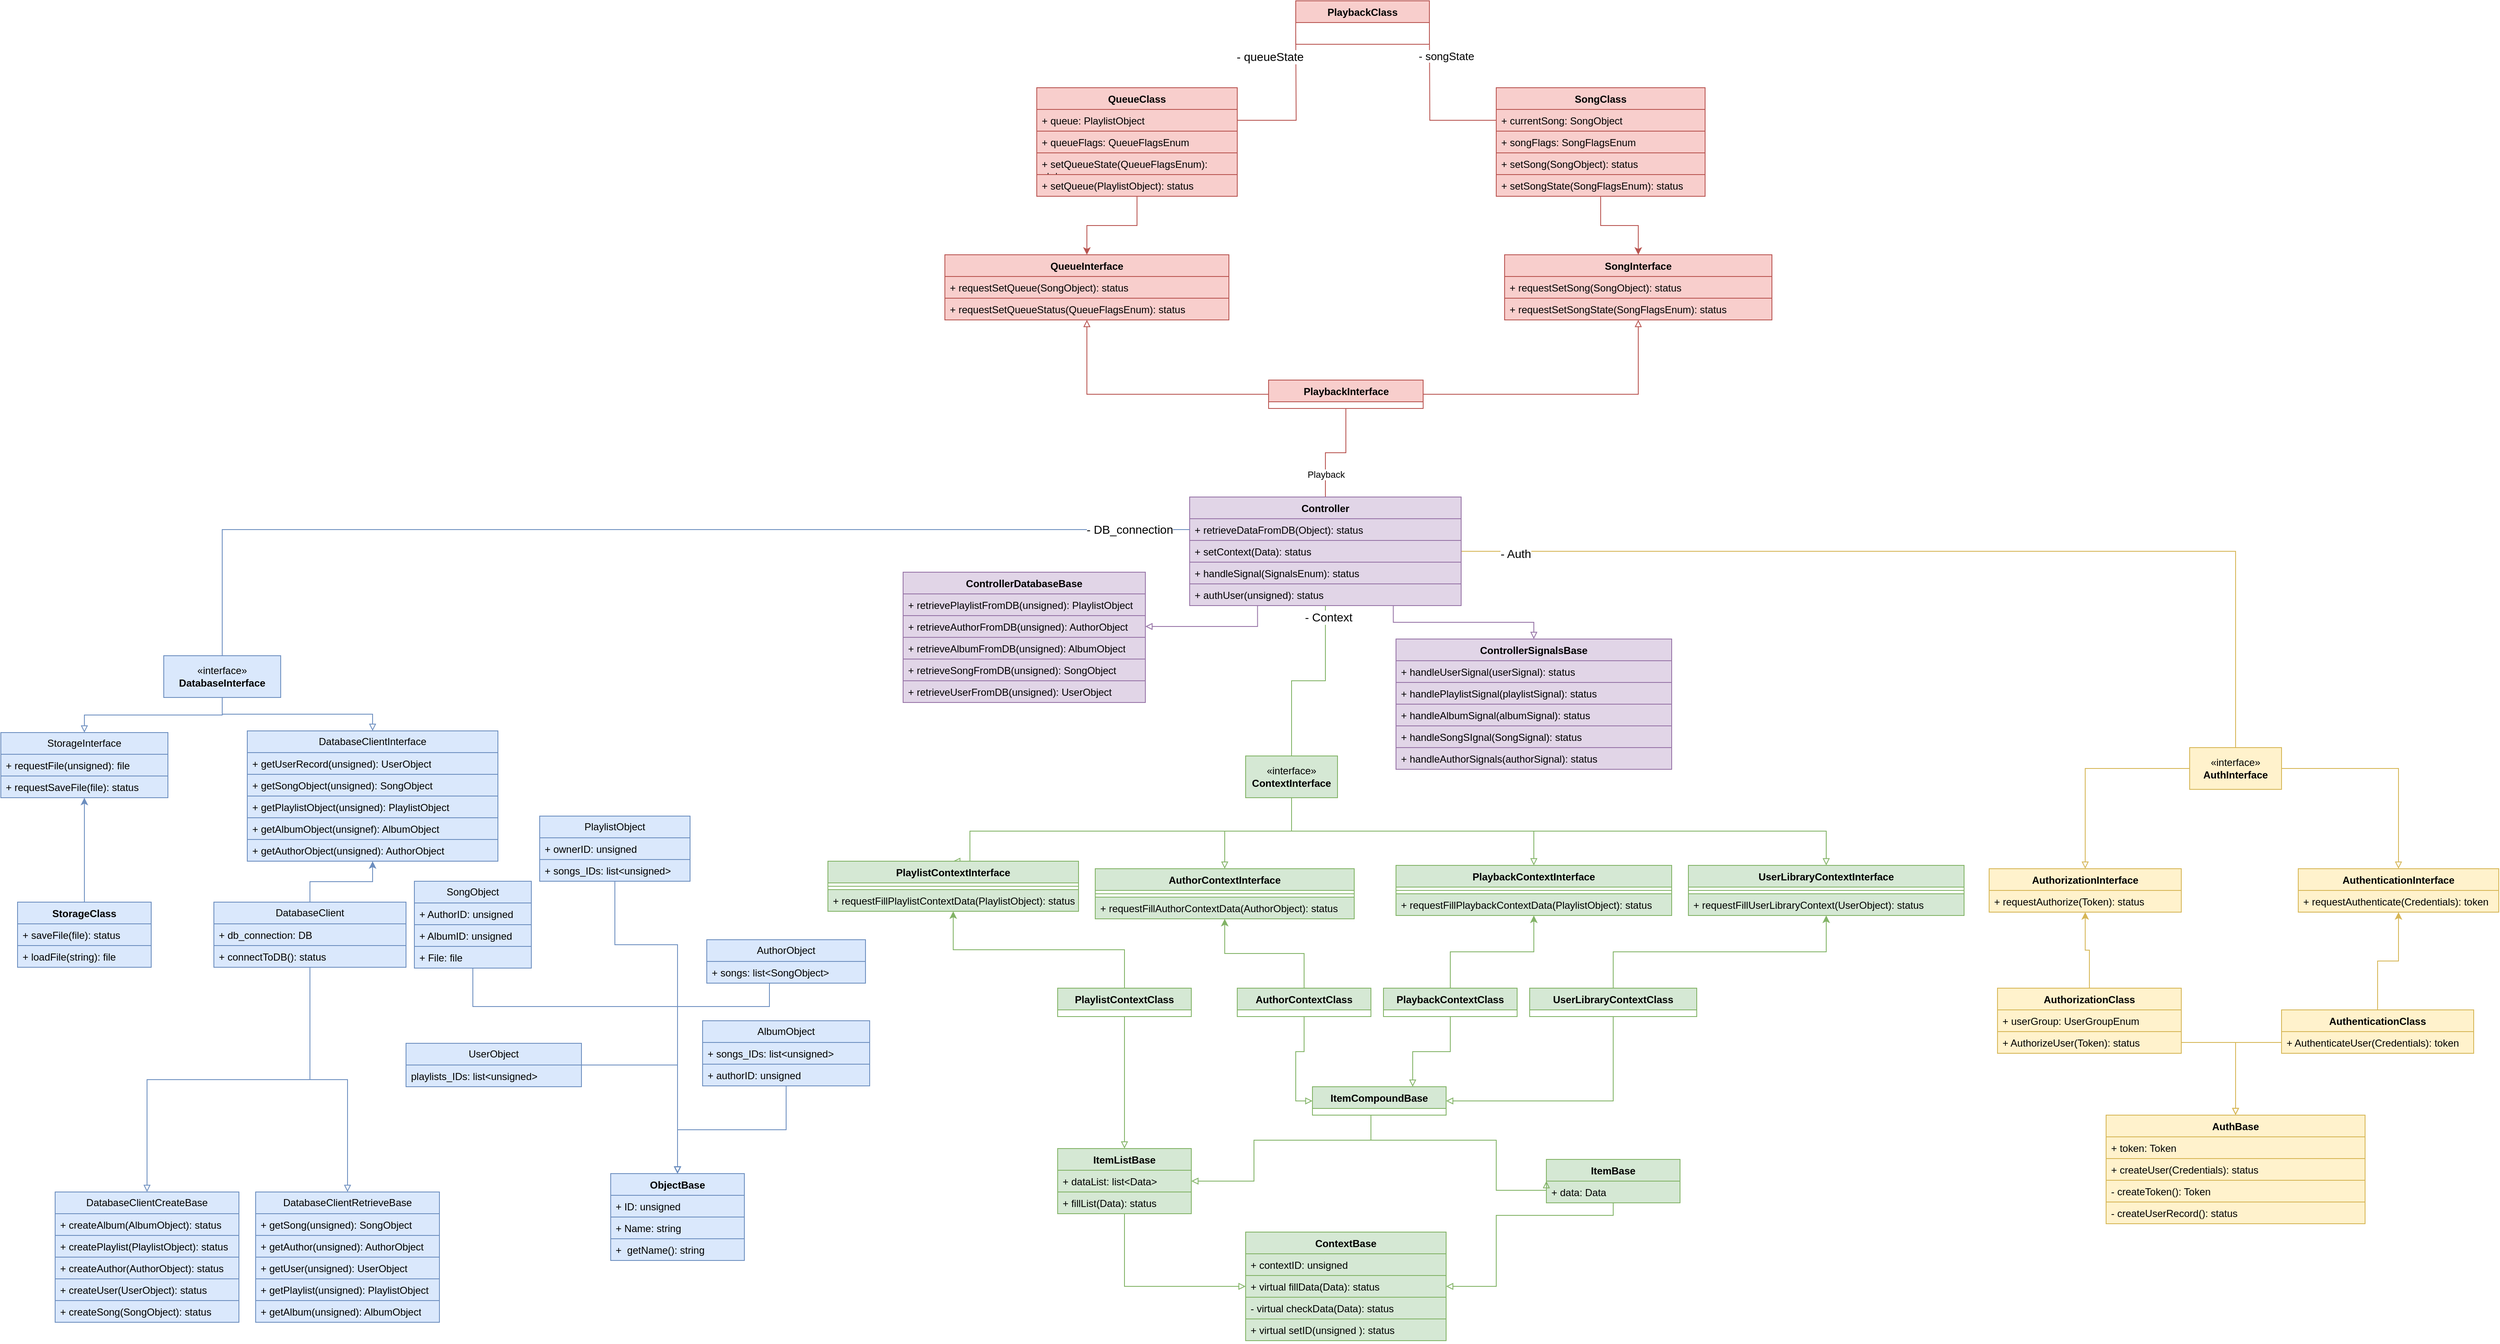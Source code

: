 <mxfile version="24.5.3" type="device">
  <diagram name="Page-1" id="9V6Q-Z4zB3Sj8kn63uOw">
    <mxGraphModel dx="4764" dy="1938" grid="1" gridSize="10" guides="1" tooltips="1" connect="1" arrows="1" fold="1" page="1" pageScale="1" pageWidth="850" pageHeight="1100" math="0" shadow="0">
      <root>
        <mxCell id="0" />
        <mxCell id="1" parent="0" />
        <mxCell id="L1R1iuNIGhqfOI-RQ1aq-71" style="edgeStyle=orthogonalEdgeStyle;rounded=0;orthogonalLoop=1;jettySize=auto;html=1;fillColor=#fff2cc;strokeColor=#d6b656;" parent="1" source="_nVs0SrbICBYPmGhIl3n-5" target="L1R1iuNIGhqfOI-RQ1aq-56" edge="1">
          <mxGeometry relative="1" as="geometry" />
        </mxCell>
        <mxCell id="_nVs0SrbICBYPmGhIl3n-5" value="AuthorizationClass" style="swimlane;fontStyle=1;align=center;verticalAlign=top;childLayout=stackLayout;horizontal=1;startSize=26;horizontalStack=0;resizeParent=1;resizeParentMax=0;resizeLast=0;collapsible=1;marginBottom=0;whiteSpace=wrap;html=1;fillColor=#fff2cc;strokeColor=#d6b656;" parent="1" vertex="1">
          <mxGeometry x="-470" y="628" width="220" height="78" as="geometry" />
        </mxCell>
        <mxCell id="_nVs0SrbICBYPmGhIl3n-34" value="+ userGroup: UserGroupEnum&amp;nbsp;" style="text;strokeColor=#d6b656;fillColor=#fff2cc;align=left;verticalAlign=top;spacingLeft=4;spacingRight=4;overflow=hidden;rotatable=0;points=[[0,0.5],[1,0.5]];portConstraint=eastwest;whiteSpace=wrap;html=1;" parent="_nVs0SrbICBYPmGhIl3n-5" vertex="1">
          <mxGeometry y="26" width="220" height="26" as="geometry" />
        </mxCell>
        <mxCell id="_nVs0SrbICBYPmGhIl3n-8" value="+ AuthorizeUser(Token): status" style="text;strokeColor=#d6b656;fillColor=#fff2cc;align=left;verticalAlign=top;spacingLeft=4;spacingRight=4;overflow=hidden;rotatable=0;points=[[0,0.5],[1,0.5]];portConstraint=eastwest;whiteSpace=wrap;html=1;" parent="_nVs0SrbICBYPmGhIl3n-5" vertex="1">
          <mxGeometry y="52" width="220" height="26" as="geometry" />
        </mxCell>
        <mxCell id="_nVs0SrbICBYPmGhIl3n-140" style="edgeStyle=orthogonalEdgeStyle;rounded=0;orthogonalLoop=1;jettySize=auto;html=1;entryX=0.5;entryY=0;entryDx=0;entryDy=0;endArrow=none;endFill=0;fillColor=#d5e8d4;strokeColor=#82b366;" parent="1" source="_nVs0SrbICBYPmGhIl3n-14" target="_nVs0SrbICBYPmGhIl3n-61" edge="1">
          <mxGeometry relative="1" as="geometry" />
        </mxCell>
        <mxCell id="_nVs0SrbICBYPmGhIl3n-152" value="- Context" style="edgeLabel;html=1;align=center;verticalAlign=middle;resizable=0;points=[];fontSize=14;" parent="_nVs0SrbICBYPmGhIl3n-140" vertex="1" connectable="0">
          <mxGeometry x="-0.874" y="3" relative="1" as="geometry">
            <mxPoint as="offset" />
          </mxGeometry>
        </mxCell>
        <mxCell id="_nVs0SrbICBYPmGhIl3n-141" style="edgeStyle=orthogonalEdgeStyle;rounded=0;orthogonalLoop=1;jettySize=auto;html=1;entryX=0.5;entryY=0;entryDx=0;entryDy=0;endArrow=none;endFill=0;fillColor=#fff2cc;strokeColor=#d6b656;" parent="1" source="_nVs0SrbICBYPmGhIl3n-14" target="_nVs0SrbICBYPmGhIl3n-36" edge="1">
          <mxGeometry relative="1" as="geometry" />
        </mxCell>
        <mxCell id="_nVs0SrbICBYPmGhIl3n-216" value="- Auth" style="edgeLabel;html=1;align=center;verticalAlign=middle;resizable=0;points=[];fontSize=14;" parent="_nVs0SrbICBYPmGhIl3n-141" vertex="1" connectable="0">
          <mxGeometry x="-0.888" y="-3" relative="1" as="geometry">
            <mxPoint as="offset" />
          </mxGeometry>
        </mxCell>
        <mxCell id="L1R1iuNIGhqfOI-RQ1aq-10" style="edgeStyle=orthogonalEdgeStyle;rounded=0;orthogonalLoop=1;jettySize=auto;html=1;exitX=0.25;exitY=1;exitDx=0;exitDy=0;entryX=1;entryY=0.5;entryDx=0;entryDy=0;endArrow=block;endFill=0;fillColor=#e1d5e7;strokeColor=#9673a6;" parent="1" source="_nVs0SrbICBYPmGhIl3n-14" target="L1R1iuNIGhqfOI-RQ1aq-9" edge="1">
          <mxGeometry relative="1" as="geometry" />
        </mxCell>
        <mxCell id="L1R1iuNIGhqfOI-RQ1aq-17" style="edgeStyle=orthogonalEdgeStyle;rounded=0;orthogonalLoop=1;jettySize=auto;html=1;exitX=0.75;exitY=1;exitDx=0;exitDy=0;entryX=0.5;entryY=0;entryDx=0;entryDy=0;endArrow=block;endFill=0;fillColor=#e1d5e7;strokeColor=#9673a6;" parent="1" source="_nVs0SrbICBYPmGhIl3n-14" target="L1R1iuNIGhqfOI-RQ1aq-12" edge="1">
          <mxGeometry relative="1" as="geometry" />
        </mxCell>
        <mxCell id="L1R1iuNIGhqfOI-RQ1aq-53" style="edgeStyle=orthogonalEdgeStyle;rounded=0;orthogonalLoop=1;jettySize=auto;html=1;entryX=0.5;entryY=1;entryDx=0;entryDy=0;endArrow=none;endFill=0;fillColor=#f8cecc;strokeColor=#b85450;" parent="1" source="_nVs0SrbICBYPmGhIl3n-14" target="L1R1iuNIGhqfOI-RQ1aq-42" edge="1">
          <mxGeometry relative="1" as="geometry" />
        </mxCell>
        <mxCell id="LGvxOL_TvWLj-VS1taTM-1" value="Playback" style="edgeLabel;html=1;align=center;verticalAlign=middle;resizable=0;points=[];" parent="L1R1iuNIGhqfOI-RQ1aq-53" vertex="1" connectable="0">
          <mxGeometry x="-0.586" relative="1" as="geometry">
            <mxPoint as="offset" />
          </mxGeometry>
        </mxCell>
        <mxCell id="_nVs0SrbICBYPmGhIl3n-14" value="Controller" style="swimlane;fontStyle=1;align=center;verticalAlign=top;childLayout=stackLayout;horizontal=1;startSize=26;horizontalStack=0;resizeParent=1;resizeParentMax=0;resizeLast=0;collapsible=1;marginBottom=0;whiteSpace=wrap;html=1;fillColor=#e1d5e7;strokeColor=#9673a6;" parent="1" vertex="1">
          <mxGeometry x="-1437" y="40" width="325" height="130" as="geometry" />
        </mxCell>
        <mxCell id="_nVs0SrbICBYPmGhIl3n-17" value="+ retrieveDataFromDB(Object): status" style="text;strokeColor=#9673a6;fillColor=#e1d5e7;align=left;verticalAlign=top;spacingLeft=4;spacingRight=4;overflow=hidden;rotatable=0;points=[[0,0.5],[1,0.5]];portConstraint=eastwest;whiteSpace=wrap;html=1;" parent="_nVs0SrbICBYPmGhIl3n-14" vertex="1">
          <mxGeometry y="26" width="325" height="26" as="geometry" />
        </mxCell>
        <mxCell id="_nVs0SrbICBYPmGhIl3n-218" value="+ setContext(Data): status" style="text;strokeColor=#9673a6;fillColor=#e1d5e7;align=left;verticalAlign=top;spacingLeft=4;spacingRight=4;overflow=hidden;rotatable=0;points=[[0,0.5],[1,0.5]];portConstraint=eastwest;whiteSpace=wrap;html=1;" parent="_nVs0SrbICBYPmGhIl3n-14" vertex="1">
          <mxGeometry y="52" width="325" height="26" as="geometry" />
        </mxCell>
        <mxCell id="L1R1iuNIGhqfOI-RQ1aq-1" value="+ handleSignal(SignalsEnum): status" style="text;strokeColor=#9673a6;fillColor=#e1d5e7;align=left;verticalAlign=top;spacingLeft=4;spacingRight=4;overflow=hidden;rotatable=0;points=[[0,0.5],[1,0.5]];portConstraint=eastwest;whiteSpace=wrap;html=1;" parent="_nVs0SrbICBYPmGhIl3n-14" vertex="1">
          <mxGeometry y="78" width="325" height="26" as="geometry" />
        </mxCell>
        <mxCell id="_nVs0SrbICBYPmGhIl3n-217" value="+ authUser(unsigned): status" style="text;strokeColor=#9673a6;fillColor=#e1d5e7;align=left;verticalAlign=top;spacingLeft=4;spacingRight=4;overflow=hidden;rotatable=0;points=[[0,0.5],[1,0.5]];portConstraint=eastwest;whiteSpace=wrap;html=1;" parent="_nVs0SrbICBYPmGhIl3n-14" vertex="1">
          <mxGeometry y="104" width="325" height="26" as="geometry" />
        </mxCell>
        <mxCell id="_nVs0SrbICBYPmGhIl3n-29" style="edgeStyle=orthogonalEdgeStyle;rounded=0;orthogonalLoop=1;jettySize=auto;html=1;exitX=0;exitY=0.5;exitDx=0;exitDy=0;entryX=0.5;entryY=0;entryDx=0;entryDy=0;endArrow=block;endFill=0;fillColor=#fff2cc;strokeColor=#d6b656;" parent="1" source="_nVs0SrbICBYPmGhIl3n-23" target="_nVs0SrbICBYPmGhIl3n-24" edge="1">
          <mxGeometry relative="1" as="geometry" />
        </mxCell>
        <mxCell id="L1R1iuNIGhqfOI-RQ1aq-69" style="edgeStyle=orthogonalEdgeStyle;rounded=0;orthogonalLoop=1;jettySize=auto;html=1;fillColor=#fff2cc;strokeColor=#d6b656;" parent="1" source="_nVs0SrbICBYPmGhIl3n-19" target="L1R1iuNIGhqfOI-RQ1aq-64" edge="1">
          <mxGeometry relative="1" as="geometry" />
        </mxCell>
        <mxCell id="_nVs0SrbICBYPmGhIl3n-19" value="AuthenticationClass" style="swimlane;fontStyle=1;align=center;verticalAlign=top;childLayout=stackLayout;horizontal=1;startSize=26;horizontalStack=0;resizeParent=1;resizeParentMax=0;resizeLast=0;collapsible=1;marginBottom=0;whiteSpace=wrap;html=1;fillColor=#fff2cc;strokeColor=#d6b656;" parent="1" vertex="1">
          <mxGeometry x="-130" y="654" width="230" height="52" as="geometry" />
        </mxCell>
        <mxCell id="_nVs0SrbICBYPmGhIl3n-23" value="+ AuthenticateUser(Credentials): token" style="text;strokeColor=#d6b656;fillColor=#fff2cc;align=left;verticalAlign=top;spacingLeft=4;spacingRight=4;overflow=hidden;rotatable=0;points=[[0,0.5],[1,0.5]];portConstraint=eastwest;whiteSpace=wrap;html=1;" parent="_nVs0SrbICBYPmGhIl3n-19" vertex="1">
          <mxGeometry y="26" width="230" height="26" as="geometry" />
        </mxCell>
        <mxCell id="_nVs0SrbICBYPmGhIl3n-24" value="AuthBase" style="swimlane;fontStyle=1;align=center;verticalAlign=top;childLayout=stackLayout;horizontal=1;startSize=26;horizontalStack=0;resizeParent=1;resizeParentMax=0;resizeLast=0;collapsible=1;marginBottom=0;whiteSpace=wrap;html=1;fillColor=#fff2cc;strokeColor=#d6b656;" parent="1" vertex="1">
          <mxGeometry x="-340" y="780" width="310" height="130" as="geometry" />
        </mxCell>
        <mxCell id="_nVs0SrbICBYPmGhIl3n-25" value="+ token: Token" style="text;strokeColor=#d6b656;fillColor=#fff2cc;align=left;verticalAlign=top;spacingLeft=4;spacingRight=4;overflow=hidden;rotatable=0;points=[[0,0.5],[1,0.5]];portConstraint=eastwest;whiteSpace=wrap;html=1;" parent="_nVs0SrbICBYPmGhIl3n-24" vertex="1">
          <mxGeometry y="26" width="310" height="26" as="geometry" />
        </mxCell>
        <mxCell id="_nVs0SrbICBYPmGhIl3n-30" value="+ createUser(Credentials): status" style="text;strokeColor=#d6b656;fillColor=#fff2cc;align=left;verticalAlign=top;spacingLeft=4;spacingRight=4;overflow=hidden;rotatable=0;points=[[0,0.5],[1,0.5]];portConstraint=eastwest;whiteSpace=wrap;html=1;" parent="_nVs0SrbICBYPmGhIl3n-24" vertex="1">
          <mxGeometry y="52" width="310" height="26" as="geometry" />
        </mxCell>
        <mxCell id="_nVs0SrbICBYPmGhIl3n-35" value="- createToken(): Token" style="text;strokeColor=#d6b656;fillColor=#fff2cc;align=left;verticalAlign=top;spacingLeft=4;spacingRight=4;overflow=hidden;rotatable=0;points=[[0,0.5],[1,0.5]];portConstraint=eastwest;whiteSpace=wrap;html=1;" parent="_nVs0SrbICBYPmGhIl3n-24" vertex="1">
          <mxGeometry y="78" width="310" height="26" as="geometry" />
        </mxCell>
        <mxCell id="_nVs0SrbICBYPmGhIl3n-31" value="- createUserRecord(): status" style="text;strokeColor=#d6b656;fillColor=#fff2cc;align=left;verticalAlign=top;spacingLeft=4;spacingRight=4;overflow=hidden;rotatable=0;points=[[0,0.5],[1,0.5]];portConstraint=eastwest;whiteSpace=wrap;html=1;" parent="_nVs0SrbICBYPmGhIl3n-24" vertex="1">
          <mxGeometry y="104" width="310" height="26" as="geometry" />
        </mxCell>
        <mxCell id="_nVs0SrbICBYPmGhIl3n-28" style="edgeStyle=orthogonalEdgeStyle;rounded=0;orthogonalLoop=1;jettySize=auto;html=1;exitX=1;exitY=0.5;exitDx=0;exitDy=0;entryX=0.5;entryY=0;entryDx=0;entryDy=0;endArrow=block;endFill=0;fillColor=#fff2cc;strokeColor=#d6b656;" parent="1" source="_nVs0SrbICBYPmGhIl3n-8" target="_nVs0SrbICBYPmGhIl3n-24" edge="1">
          <mxGeometry relative="1" as="geometry" />
        </mxCell>
        <mxCell id="L1R1iuNIGhqfOI-RQ1aq-68" style="edgeStyle=orthogonalEdgeStyle;rounded=0;orthogonalLoop=1;jettySize=auto;html=1;entryX=0.5;entryY=0;entryDx=0;entryDy=0;endArrow=block;endFill=0;fillColor=#fff2cc;strokeColor=#d6b656;" parent="1" source="_nVs0SrbICBYPmGhIl3n-36" target="L1R1iuNIGhqfOI-RQ1aq-64" edge="1">
          <mxGeometry relative="1" as="geometry" />
        </mxCell>
        <mxCell id="L1R1iuNIGhqfOI-RQ1aq-70" style="edgeStyle=orthogonalEdgeStyle;rounded=0;orthogonalLoop=1;jettySize=auto;html=1;entryX=0.5;entryY=0;entryDx=0;entryDy=0;fillColor=#fff2cc;strokeColor=#d6b656;endArrow=block;endFill=0;" parent="1" source="_nVs0SrbICBYPmGhIl3n-36" target="L1R1iuNIGhqfOI-RQ1aq-56" edge="1">
          <mxGeometry relative="1" as="geometry" />
        </mxCell>
        <mxCell id="_nVs0SrbICBYPmGhIl3n-36" value="«interface»&lt;br&gt;&lt;b&gt;AuthInterface&lt;/b&gt;" style="html=1;whiteSpace=wrap;fillColor=#fff2cc;strokeColor=#d6b656;" parent="1" vertex="1">
          <mxGeometry x="-240" y="340" width="110" height="50" as="geometry" />
        </mxCell>
        <mxCell id="_nVs0SrbICBYPmGhIl3n-45" value="ContextBase" style="swimlane;fontStyle=1;align=center;verticalAlign=top;childLayout=stackLayout;horizontal=1;startSize=26;horizontalStack=0;resizeParent=1;resizeParentMax=0;resizeLast=0;collapsible=1;marginBottom=0;whiteSpace=wrap;html=1;fillColor=#d5e8d4;strokeColor=#82b366;" parent="1" vertex="1">
          <mxGeometry x="-1370" y="920" width="240" height="130" as="geometry" />
        </mxCell>
        <mxCell id="_nVs0SrbICBYPmGhIl3n-46" value="+ contextID: unsigned" style="text;strokeColor=#82b366;fillColor=#d5e8d4;align=left;verticalAlign=top;spacingLeft=4;spacingRight=4;overflow=hidden;rotatable=0;points=[[0,0.5],[1,0.5]];portConstraint=eastwest;whiteSpace=wrap;html=1;" parent="_nVs0SrbICBYPmGhIl3n-45" vertex="1">
          <mxGeometry y="26" width="240" height="26" as="geometry" />
        </mxCell>
        <mxCell id="_nVs0SrbICBYPmGhIl3n-63" value="+ virtual fillData(Data): status" style="text;strokeColor=#82b366;fillColor=#d5e8d4;align=left;verticalAlign=top;spacingLeft=4;spacingRight=4;overflow=hidden;rotatable=0;points=[[0,0.5],[1,0.5]];portConstraint=eastwest;whiteSpace=wrap;html=1;" parent="_nVs0SrbICBYPmGhIl3n-45" vertex="1">
          <mxGeometry y="52" width="240" height="26" as="geometry" />
        </mxCell>
        <mxCell id="_nVs0SrbICBYPmGhIl3n-64" value="- virtual checkData(Data): status" style="text;strokeColor=#82b366;fillColor=#d5e8d4;align=left;verticalAlign=top;spacingLeft=4;spacingRight=4;overflow=hidden;rotatable=0;points=[[0,0.5],[1,0.5]];portConstraint=eastwest;whiteSpace=wrap;html=1;" parent="_nVs0SrbICBYPmGhIl3n-45" vertex="1">
          <mxGeometry y="78" width="240" height="26" as="geometry" />
        </mxCell>
        <mxCell id="_nVs0SrbICBYPmGhIl3n-48" value="+ virtual setID(unsigned ): status" style="text;strokeColor=#82b366;fillColor=#d5e8d4;align=left;verticalAlign=top;spacingLeft=4;spacingRight=4;overflow=hidden;rotatable=0;points=[[0,0.5],[1,0.5]];portConstraint=eastwest;whiteSpace=wrap;html=1;" parent="_nVs0SrbICBYPmGhIl3n-45" vertex="1">
          <mxGeometry y="104" width="240" height="26" as="geometry" />
        </mxCell>
        <mxCell id="_nVs0SrbICBYPmGhIl3n-132" style="edgeStyle=orthogonalEdgeStyle;rounded=0;orthogonalLoop=1;jettySize=auto;html=1;entryX=0;entryY=0.5;entryDx=0;entryDy=0;endArrow=block;endFill=0;fillColor=#d5e8d4;strokeColor=#82b366;" parent="1" source="_nVs0SrbICBYPmGhIl3n-53" target="_nVs0SrbICBYPmGhIl3n-63" edge="1">
          <mxGeometry relative="1" as="geometry" />
        </mxCell>
        <mxCell id="_nVs0SrbICBYPmGhIl3n-53" value="ItemListBase" style="swimlane;fontStyle=1;align=center;verticalAlign=top;childLayout=stackLayout;horizontal=1;startSize=26;horizontalStack=0;resizeParent=1;resizeParentMax=0;resizeLast=0;collapsible=1;marginBottom=0;whiteSpace=wrap;html=1;fillColor=#d5e8d4;strokeColor=#82b366;" parent="1" vertex="1">
          <mxGeometry x="-1595" y="820" width="160" height="78" as="geometry" />
        </mxCell>
        <mxCell id="_nVs0SrbICBYPmGhIl3n-54" value="+ dataList: list&amp;lt;Data&amp;gt;" style="text;strokeColor=#82b366;fillColor=#d5e8d4;align=left;verticalAlign=top;spacingLeft=4;spacingRight=4;overflow=hidden;rotatable=0;points=[[0,0.5],[1,0.5]];portConstraint=eastwest;whiteSpace=wrap;html=1;" parent="_nVs0SrbICBYPmGhIl3n-53" vertex="1">
          <mxGeometry y="26" width="160" height="26" as="geometry" />
        </mxCell>
        <mxCell id="_nVs0SrbICBYPmGhIl3n-130" value="+ fillList(Data): status" style="text;strokeColor=#82b366;fillColor=#d5e8d4;align=left;verticalAlign=top;spacingLeft=4;spacingRight=4;overflow=hidden;rotatable=0;points=[[0,0.5],[1,0.5]];portConstraint=eastwest;whiteSpace=wrap;html=1;" parent="_nVs0SrbICBYPmGhIl3n-53" vertex="1">
          <mxGeometry y="52" width="160" height="26" as="geometry" />
        </mxCell>
        <mxCell id="L1R1iuNIGhqfOI-RQ1aq-79" style="edgeStyle=orthogonalEdgeStyle;rounded=0;orthogonalLoop=1;jettySize=auto;html=1;entryX=0.5;entryY=0;entryDx=0;entryDy=0;endArrow=block;endFill=0;fillColor=#d5e8d4;strokeColor=#82b366;" parent="1" source="_nVs0SrbICBYPmGhIl3n-61" target="L1R1iuNIGhqfOI-RQ1aq-74" edge="1">
          <mxGeometry relative="1" as="geometry">
            <Array as="points">
              <mxPoint x="-1315" y="440" />
              <mxPoint x="-1700" y="440" />
              <mxPoint x="-1700" y="476" />
            </Array>
          </mxGeometry>
        </mxCell>
        <mxCell id="L1R1iuNIGhqfOI-RQ1aq-84" style="edgeStyle=orthogonalEdgeStyle;rounded=0;orthogonalLoop=1;jettySize=auto;html=1;entryX=0.5;entryY=0;entryDx=0;entryDy=0;endArrow=block;endFill=0;fillColor=#d5e8d4;strokeColor=#82b366;" parent="1" source="_nVs0SrbICBYPmGhIl3n-61" target="L1R1iuNIGhqfOI-RQ1aq-80" edge="1">
          <mxGeometry relative="1" as="geometry">
            <Array as="points">
              <mxPoint x="-1315" y="440" />
              <mxPoint x="-1395" y="440" />
            </Array>
          </mxGeometry>
        </mxCell>
        <mxCell id="L1R1iuNIGhqfOI-RQ1aq-90" style="edgeStyle=orthogonalEdgeStyle;rounded=0;orthogonalLoop=1;jettySize=auto;html=1;entryX=0.5;entryY=0;entryDx=0;entryDy=0;endArrow=block;endFill=0;fillColor=#d5e8d4;strokeColor=#82b366;" parent="1" source="_nVs0SrbICBYPmGhIl3n-61" target="L1R1iuNIGhqfOI-RQ1aq-86" edge="1">
          <mxGeometry relative="1" as="geometry">
            <Array as="points">
              <mxPoint x="-1315" y="440" />
              <mxPoint x="-1025" y="440" />
            </Array>
          </mxGeometry>
        </mxCell>
        <mxCell id="L1R1iuNIGhqfOI-RQ1aq-96" style="edgeStyle=orthogonalEdgeStyle;rounded=0;orthogonalLoop=1;jettySize=auto;html=1;entryX=0.5;entryY=0;entryDx=0;entryDy=0;endArrow=block;endFill=0;fillColor=#d5e8d4;strokeColor=#82b366;" parent="1" source="_nVs0SrbICBYPmGhIl3n-61" target="L1R1iuNIGhqfOI-RQ1aq-92" edge="1">
          <mxGeometry relative="1" as="geometry">
            <Array as="points">
              <mxPoint x="-1315" y="440" />
              <mxPoint x="-675" y="440" />
            </Array>
          </mxGeometry>
        </mxCell>
        <mxCell id="_nVs0SrbICBYPmGhIl3n-61" value="«interface»&lt;br&gt;&lt;b&gt;ContextInterface&lt;/b&gt;" style="html=1;whiteSpace=wrap;fillColor=#d5e8d4;strokeColor=#82b366;" parent="1" vertex="1">
          <mxGeometry x="-1370" y="350" width="110" height="50" as="geometry" />
        </mxCell>
        <mxCell id="_nVs0SrbICBYPmGhIl3n-103" style="edgeStyle=orthogonalEdgeStyle;rounded=0;orthogonalLoop=1;jettySize=auto;html=1;entryX=0.5;entryY=0;entryDx=0;entryDy=0;endArrow=block;endFill=0;fillColor=#d5e8d4;strokeColor=#82b366;" parent="1" source="_nVs0SrbICBYPmGhIl3n-79" target="_nVs0SrbICBYPmGhIl3n-53" edge="1">
          <mxGeometry relative="1" as="geometry" />
        </mxCell>
        <mxCell id="L1R1iuNIGhqfOI-RQ1aq-78" style="edgeStyle=orthogonalEdgeStyle;rounded=0;orthogonalLoop=1;jettySize=auto;html=1;fillColor=#d5e8d4;strokeColor=#82b366;" parent="1" source="_nVs0SrbICBYPmGhIl3n-79" target="L1R1iuNIGhqfOI-RQ1aq-74" edge="1">
          <mxGeometry relative="1" as="geometry" />
        </mxCell>
        <mxCell id="_nVs0SrbICBYPmGhIl3n-79" value="PlaylistContextClass" style="swimlane;fontStyle=1;align=center;verticalAlign=top;childLayout=stackLayout;horizontal=1;startSize=26;horizontalStack=0;resizeParent=1;resizeParentMax=0;resizeLast=0;collapsible=1;marginBottom=0;whiteSpace=wrap;html=1;fillColor=#d5e8d4;strokeColor=#82b366;" parent="1" vertex="1">
          <mxGeometry x="-1595" y="628" width="160" height="34" as="geometry" />
        </mxCell>
        <mxCell id="_nVs0SrbICBYPmGhIl3n-128" style="edgeStyle=orthogonalEdgeStyle;rounded=0;orthogonalLoop=1;jettySize=auto;html=1;entryX=0;entryY=0.5;entryDx=0;entryDy=0;endArrow=block;endFill=0;fillColor=#d5e8d4;strokeColor=#82b366;" parent="1" source="_nVs0SrbICBYPmGhIl3n-84" target="_nVs0SrbICBYPmGhIl3n-120" edge="1">
          <mxGeometry relative="1" as="geometry" />
        </mxCell>
        <mxCell id="L1R1iuNIGhqfOI-RQ1aq-85" style="edgeStyle=orthogonalEdgeStyle;rounded=0;orthogonalLoop=1;jettySize=auto;html=1;endArrow=classic;endFill=1;fillColor=#d5e8d4;strokeColor=#82b366;" parent="1" source="_nVs0SrbICBYPmGhIl3n-84" target="L1R1iuNIGhqfOI-RQ1aq-80" edge="1">
          <mxGeometry relative="1" as="geometry" />
        </mxCell>
        <mxCell id="_nVs0SrbICBYPmGhIl3n-84" value="AuthorContextClass" style="swimlane;fontStyle=1;align=center;verticalAlign=top;childLayout=stackLayout;horizontal=1;startSize=26;horizontalStack=0;resizeParent=1;resizeParentMax=0;resizeLast=0;collapsible=1;marginBottom=0;whiteSpace=wrap;html=1;fillColor=#d5e8d4;strokeColor=#82b366;" parent="1" vertex="1">
          <mxGeometry x="-1380" y="628" width="160" height="34" as="geometry" />
        </mxCell>
        <mxCell id="_nVs0SrbICBYPmGhIl3n-129" style="edgeStyle=orthogonalEdgeStyle;rounded=0;orthogonalLoop=1;jettySize=auto;html=1;exitX=0.5;exitY=1;exitDx=0;exitDy=0;entryX=0.75;entryY=0;entryDx=0;entryDy=0;endArrow=block;endFill=0;fillColor=#d5e8d4;strokeColor=#82b366;" parent="1" source="_nVs0SrbICBYPmGhIl3n-91" target="_nVs0SrbICBYPmGhIl3n-120" edge="1">
          <mxGeometry relative="1" as="geometry" />
        </mxCell>
        <mxCell id="L1R1iuNIGhqfOI-RQ1aq-91" style="edgeStyle=orthogonalEdgeStyle;rounded=0;orthogonalLoop=1;jettySize=auto;html=1;fillColor=#d5e8d4;strokeColor=#82b366;" parent="1" source="_nVs0SrbICBYPmGhIl3n-91" target="L1R1iuNIGhqfOI-RQ1aq-86" edge="1">
          <mxGeometry relative="1" as="geometry" />
        </mxCell>
        <mxCell id="_nVs0SrbICBYPmGhIl3n-91" value="PlaybackContextClass" style="swimlane;fontStyle=1;align=center;verticalAlign=top;childLayout=stackLayout;horizontal=1;startSize=26;horizontalStack=0;resizeParent=1;resizeParentMax=0;resizeLast=0;collapsible=1;marginBottom=0;whiteSpace=wrap;html=1;fillColor=#d5e8d4;strokeColor=#82b366;" parent="1" vertex="1">
          <mxGeometry x="-1205" y="628" width="160" height="34" as="geometry" />
        </mxCell>
        <mxCell id="_nVs0SrbICBYPmGhIl3n-133" style="edgeStyle=orthogonalEdgeStyle;rounded=0;orthogonalLoop=1;jettySize=auto;html=1;entryX=1;entryY=0.5;entryDx=0;entryDy=0;endArrow=block;endFill=0;fillColor=#d5e8d4;strokeColor=#82b366;" parent="1" source="_nVs0SrbICBYPmGhIl3n-106" target="_nVs0SrbICBYPmGhIl3n-45" edge="1">
          <mxGeometry relative="1" as="geometry">
            <Array as="points">
              <mxPoint x="-930" y="900" />
              <mxPoint x="-1070" y="900" />
              <mxPoint x="-1070" y="985" />
            </Array>
          </mxGeometry>
        </mxCell>
        <mxCell id="_nVs0SrbICBYPmGhIl3n-106" value="ItemBase" style="swimlane;fontStyle=1;align=center;verticalAlign=top;childLayout=stackLayout;horizontal=1;startSize=26;horizontalStack=0;resizeParent=1;resizeParentMax=0;resizeLast=0;collapsible=1;marginBottom=0;whiteSpace=wrap;html=1;fillColor=#d5e8d4;strokeColor=#82b366;" parent="1" vertex="1">
          <mxGeometry x="-1010" y="833" width="160" height="52" as="geometry" />
        </mxCell>
        <mxCell id="_nVs0SrbICBYPmGhIl3n-107" value="+ data: Data" style="text;strokeColor=#82b366;fillColor=#d5e8d4;align=left;verticalAlign=top;spacingLeft=4;spacingRight=4;overflow=hidden;rotatable=0;points=[[0,0.5],[1,0.5]];portConstraint=eastwest;whiteSpace=wrap;html=1;" parent="_nVs0SrbICBYPmGhIl3n-106" vertex="1">
          <mxGeometry y="26" width="160" height="26" as="geometry" />
        </mxCell>
        <mxCell id="_nVs0SrbICBYPmGhIl3n-126" style="edgeStyle=orthogonalEdgeStyle;rounded=0;orthogonalLoop=1;jettySize=auto;html=1;entryX=1;entryY=0.5;entryDx=0;entryDy=0;endArrow=block;endFill=0;fillColor=#d5e8d4;strokeColor=#82b366;exitX=0.5;exitY=1;exitDx=0;exitDy=0;" parent="1" source="_nVs0SrbICBYPmGhIl3n-113" target="_nVs0SrbICBYPmGhIl3n-120" edge="1">
          <mxGeometry relative="1" as="geometry" />
        </mxCell>
        <mxCell id="L1R1iuNIGhqfOI-RQ1aq-97" style="edgeStyle=orthogonalEdgeStyle;rounded=0;orthogonalLoop=1;jettySize=auto;html=1;fillColor=#d5e8d4;strokeColor=#82b366;" parent="1" source="_nVs0SrbICBYPmGhIl3n-113" target="L1R1iuNIGhqfOI-RQ1aq-92" edge="1">
          <mxGeometry relative="1" as="geometry" />
        </mxCell>
        <mxCell id="_nVs0SrbICBYPmGhIl3n-113" value="UserLibraryContextClass" style="swimlane;fontStyle=1;align=center;verticalAlign=top;childLayout=stackLayout;horizontal=1;startSize=26;horizontalStack=0;resizeParent=1;resizeParentMax=0;resizeLast=0;collapsible=1;marginBottom=0;whiteSpace=wrap;html=1;fillColor=#d5e8d4;strokeColor=#82b366;" parent="1" vertex="1">
          <mxGeometry x="-1030" y="628" width="200" height="34" as="geometry" />
        </mxCell>
        <mxCell id="_nVs0SrbICBYPmGhIl3n-124" style="edgeStyle=orthogonalEdgeStyle;rounded=0;orthogonalLoop=1;jettySize=auto;html=1;entryX=0;entryY=0.5;entryDx=0;entryDy=0;endArrow=block;endFill=0;fillColor=#d5e8d4;strokeColor=#82b366;" parent="1" source="_nVs0SrbICBYPmGhIl3n-120" target="_nVs0SrbICBYPmGhIl3n-106" edge="1">
          <mxGeometry relative="1" as="geometry">
            <Array as="points">
              <mxPoint x="-1220" y="810" />
              <mxPoint x="-1070" y="810" />
              <mxPoint x="-1070" y="870" />
              <mxPoint x="-1010" y="870" />
            </Array>
          </mxGeometry>
        </mxCell>
        <mxCell id="_nVs0SrbICBYPmGhIl3n-125" style="edgeStyle=orthogonalEdgeStyle;rounded=0;orthogonalLoop=1;jettySize=auto;html=1;entryX=1;entryY=0.5;entryDx=0;entryDy=0;endArrow=block;endFill=0;fillColor=#d5e8d4;strokeColor=#82b366;" parent="1" source="_nVs0SrbICBYPmGhIl3n-120" target="_nVs0SrbICBYPmGhIl3n-54" edge="1">
          <mxGeometry relative="1" as="geometry">
            <Array as="points">
              <mxPoint x="-1220" y="810" />
              <mxPoint x="-1360" y="810" />
              <mxPoint x="-1360" y="859" />
            </Array>
          </mxGeometry>
        </mxCell>
        <mxCell id="_nVs0SrbICBYPmGhIl3n-120" value="ItemCompoundBase" style="swimlane;fontStyle=1;align=center;verticalAlign=top;childLayout=stackLayout;horizontal=1;startSize=26;horizontalStack=0;resizeParent=1;resizeParentMax=0;resizeLast=0;collapsible=1;marginBottom=0;whiteSpace=wrap;html=1;fillColor=#d5e8d4;strokeColor=#82b366;" parent="1" vertex="1">
          <mxGeometry x="-1290" y="746" width="160" height="34" as="geometry" />
        </mxCell>
        <mxCell id="L1R1iuNIGhqfOI-RQ1aq-23" style="edgeStyle=orthogonalEdgeStyle;rounded=0;orthogonalLoop=1;jettySize=auto;html=1;entryX=0.5;entryY=0;entryDx=0;entryDy=0;endArrow=block;endFill=0;fillColor=#dae8fc;strokeColor=#6c8ebf;" parent="1" source="_nVs0SrbICBYPmGhIl3n-134" target="L1R1iuNIGhqfOI-RQ1aq-19" edge="1">
          <mxGeometry relative="1" as="geometry" />
        </mxCell>
        <mxCell id="L1R1iuNIGhqfOI-RQ1aq-31" style="edgeStyle=orthogonalEdgeStyle;rounded=0;orthogonalLoop=1;jettySize=auto;html=1;exitX=0.5;exitY=1;exitDx=0;exitDy=0;entryX=0.5;entryY=0;entryDx=0;entryDy=0;endArrow=block;endFill=0;fillColor=#dae8fc;strokeColor=#6c8ebf;" parent="1" source="_nVs0SrbICBYPmGhIl3n-134" target="L1R1iuNIGhqfOI-RQ1aq-25" edge="1">
          <mxGeometry relative="1" as="geometry" />
        </mxCell>
        <mxCell id="_nVs0SrbICBYPmGhIl3n-134" value="«interface»&lt;br&gt;&lt;b&gt;DatabaseInterface&lt;/b&gt;" style="html=1;whiteSpace=wrap;fillColor=#dae8fc;strokeColor=#6c8ebf;" parent="1" vertex="1">
          <mxGeometry x="-2665" y="230" width="140" height="50" as="geometry" />
        </mxCell>
        <mxCell id="_nVs0SrbICBYPmGhIl3n-135" value="ObjectBase" style="swimlane;fontStyle=1;align=center;verticalAlign=top;childLayout=stackLayout;horizontal=1;startSize=26;horizontalStack=0;resizeParent=1;resizeParentMax=0;resizeLast=0;collapsible=1;marginBottom=0;whiteSpace=wrap;html=1;fillColor=#dae8fc;strokeColor=#6c8ebf;" parent="1" vertex="1">
          <mxGeometry x="-2130" y="850" width="160" height="104" as="geometry" />
        </mxCell>
        <mxCell id="_nVs0SrbICBYPmGhIl3n-136" value="+ ID: unsigned" style="text;strokeColor=#6c8ebf;fillColor=#dae8fc;align=left;verticalAlign=top;spacingLeft=4;spacingRight=4;overflow=hidden;rotatable=0;points=[[0,0.5],[1,0.5]];portConstraint=eastwest;whiteSpace=wrap;html=1;" parent="_nVs0SrbICBYPmGhIl3n-135" vertex="1">
          <mxGeometry y="26" width="160" height="26" as="geometry" />
        </mxCell>
        <mxCell id="_nVs0SrbICBYPmGhIl3n-143" value="+ Name: string" style="text;strokeColor=#6c8ebf;fillColor=#dae8fc;align=left;verticalAlign=top;spacingLeft=4;spacingRight=4;overflow=hidden;rotatable=0;points=[[0,0.5],[1,0.5]];portConstraint=eastwest;whiteSpace=wrap;html=1;" parent="_nVs0SrbICBYPmGhIl3n-135" vertex="1">
          <mxGeometry y="52" width="160" height="26" as="geometry" />
        </mxCell>
        <mxCell id="_nVs0SrbICBYPmGhIl3n-138" value="+&amp;nbsp; getName(): string" style="text;strokeColor=#6c8ebf;fillColor=#dae8fc;align=left;verticalAlign=top;spacingLeft=4;spacingRight=4;overflow=hidden;rotatable=0;points=[[0,0.5],[1,0.5]];portConstraint=eastwest;whiteSpace=wrap;html=1;" parent="_nVs0SrbICBYPmGhIl3n-135" vertex="1">
          <mxGeometry y="78" width="160" height="26" as="geometry" />
        </mxCell>
        <mxCell id="_nVs0SrbICBYPmGhIl3n-139" style="edgeStyle=orthogonalEdgeStyle;rounded=0;orthogonalLoop=1;jettySize=auto;html=1;exitX=0;exitY=0.5;exitDx=0;exitDy=0;entryX=0.5;entryY=0;entryDx=0;entryDy=0;endArrow=none;endFill=0;fillColor=#dae8fc;strokeColor=#6c8ebf;" parent="1" source="_nVs0SrbICBYPmGhIl3n-17" target="_nVs0SrbICBYPmGhIl3n-134" edge="1">
          <mxGeometry relative="1" as="geometry" />
        </mxCell>
        <mxCell id="_nVs0SrbICBYPmGhIl3n-215" value="- DB_connection" style="edgeLabel;html=1;align=center;verticalAlign=middle;resizable=0;points=[];fontSize=14;" parent="_nVs0SrbICBYPmGhIl3n-139" vertex="1" connectable="0">
          <mxGeometry x="-0.933" y="-1" relative="1" as="geometry">
            <mxPoint x="-28" y="1" as="offset" />
          </mxGeometry>
        </mxCell>
        <mxCell id="_nVs0SrbICBYPmGhIl3n-157" style="edgeStyle=orthogonalEdgeStyle;rounded=0;orthogonalLoop=1;jettySize=auto;html=1;entryX=0.5;entryY=0;entryDx=0;entryDy=0;endArrow=block;endFill=0;fillColor=#dae8fc;strokeColor=#6c8ebf;" parent="1" source="_nVs0SrbICBYPmGhIl3n-144" target="_nVs0SrbICBYPmGhIl3n-135" edge="1">
          <mxGeometry relative="1" as="geometry">
            <Array as="points">
              <mxPoint x="-2295" y="650" />
              <mxPoint x="-2050" y="650" />
            </Array>
            <mxPoint x="-2065.0" y="830.0" as="targetPoint" />
          </mxGeometry>
        </mxCell>
        <mxCell id="_nVs0SrbICBYPmGhIl3n-144" value="SongObject" style="swimlane;fontStyle=0;childLayout=stackLayout;horizontal=1;startSize=26;fillColor=#dae8fc;horizontalStack=0;resizeParent=1;resizeParentMax=0;resizeLast=0;collapsible=1;marginBottom=0;whiteSpace=wrap;html=1;strokeColor=#6c8ebf;" parent="1" vertex="1">
          <mxGeometry x="-2365" y="500" width="140" height="104" as="geometry" />
        </mxCell>
        <mxCell id="_nVs0SrbICBYPmGhIl3n-146" value="+ AuthorID: unsigned" style="text;strokeColor=#6c8ebf;fillColor=#dae8fc;align=left;verticalAlign=top;spacingLeft=4;spacingRight=4;overflow=hidden;rotatable=0;points=[[0,0.5],[1,0.5]];portConstraint=eastwest;whiteSpace=wrap;html=1;" parent="_nVs0SrbICBYPmGhIl3n-144" vertex="1">
          <mxGeometry y="26" width="140" height="26" as="geometry" />
        </mxCell>
        <mxCell id="_nVs0SrbICBYPmGhIl3n-147" value="+ AlbumID: unsigned&amp;nbsp;" style="text;strokeColor=#6c8ebf;fillColor=#dae8fc;align=left;verticalAlign=top;spacingLeft=4;spacingRight=4;overflow=hidden;rotatable=0;points=[[0,0.5],[1,0.5]];portConstraint=eastwest;whiteSpace=wrap;html=1;" parent="_nVs0SrbICBYPmGhIl3n-144" vertex="1">
          <mxGeometry y="52" width="140" height="26" as="geometry" />
        </mxCell>
        <mxCell id="_nVs0SrbICBYPmGhIl3n-156" value="+ File: file" style="text;strokeColor=#6c8ebf;fillColor=#dae8fc;align=left;verticalAlign=top;spacingLeft=4;spacingRight=4;overflow=hidden;rotatable=0;points=[[0,0.5],[1,0.5]];portConstraint=eastwest;whiteSpace=wrap;html=1;" parent="_nVs0SrbICBYPmGhIl3n-144" vertex="1">
          <mxGeometry y="78" width="140" height="26" as="geometry" />
        </mxCell>
        <mxCell id="_nVs0SrbICBYPmGhIl3n-158" style="edgeStyle=orthogonalEdgeStyle;rounded=0;orthogonalLoop=1;jettySize=auto;html=1;entryX=0.5;entryY=0;entryDx=0;entryDy=0;endArrow=block;endFill=0;fillColor=#dae8fc;strokeColor=#6c8ebf;" parent="1" source="_nVs0SrbICBYPmGhIl3n-148" target="_nVs0SrbICBYPmGhIl3n-135" edge="1">
          <mxGeometry relative="1" as="geometry">
            <Array as="points">
              <mxPoint x="-1940" y="650" />
              <mxPoint x="-2050" y="650" />
            </Array>
          </mxGeometry>
        </mxCell>
        <mxCell id="_nVs0SrbICBYPmGhIl3n-148" value="AuthorObject" style="swimlane;fontStyle=0;childLayout=stackLayout;horizontal=1;startSize=26;fillColor=#dae8fc;horizontalStack=0;resizeParent=1;resizeParentMax=0;resizeLast=0;collapsible=1;marginBottom=0;whiteSpace=wrap;html=1;strokeColor=#6c8ebf;" parent="1" vertex="1">
          <mxGeometry x="-2015" y="570" width="190" height="52" as="geometry" />
        </mxCell>
        <mxCell id="_nVs0SrbICBYPmGhIl3n-149" value="+ songs: list&amp;lt;SongObject&amp;gt;" style="text;strokeColor=#6c8ebf;fillColor=#dae8fc;align=left;verticalAlign=top;spacingLeft=4;spacingRight=4;overflow=hidden;rotatable=0;points=[[0,0.5],[1,0.5]];portConstraint=eastwest;whiteSpace=wrap;html=1;" parent="_nVs0SrbICBYPmGhIl3n-148" vertex="1">
          <mxGeometry y="26" width="190" height="26" as="geometry" />
        </mxCell>
        <mxCell id="_nVs0SrbICBYPmGhIl3n-164" style="edgeStyle=orthogonalEdgeStyle;rounded=0;orthogonalLoop=1;jettySize=auto;html=1;entryX=0.5;entryY=0;entryDx=0;entryDy=0;endArrow=block;endFill=0;fillColor=#dae8fc;strokeColor=#6c8ebf;exitX=0.5;exitY=1;exitDx=0;exitDy=0;" parent="1" source="_nVs0SrbICBYPmGhIl3n-160" target="_nVs0SrbICBYPmGhIl3n-135" edge="1">
          <mxGeometry relative="1" as="geometry">
            <Array as="points">
              <mxPoint x="-2125" y="576" />
              <mxPoint x="-2050" y="576" />
            </Array>
            <mxPoint x="-2065.0" y="830.0" as="targetPoint" />
          </mxGeometry>
        </mxCell>
        <mxCell id="_nVs0SrbICBYPmGhIl3n-160" value="PlaylistObject" style="swimlane;fontStyle=0;childLayout=stackLayout;horizontal=1;startSize=26;fillColor=#dae8fc;horizontalStack=0;resizeParent=1;resizeParentMax=0;resizeLast=0;collapsible=1;marginBottom=0;whiteSpace=wrap;html=1;strokeColor=#6c8ebf;" parent="1" vertex="1">
          <mxGeometry x="-2215" y="422" width="180" height="78" as="geometry" />
        </mxCell>
        <mxCell id="_nVs0SrbICBYPmGhIl3n-161" value="+ ownerID: unsigned" style="text;strokeColor=#6c8ebf;fillColor=#dae8fc;align=left;verticalAlign=top;spacingLeft=4;spacingRight=4;overflow=hidden;rotatable=0;points=[[0,0.5],[1,0.5]];portConstraint=eastwest;whiteSpace=wrap;html=1;" parent="_nVs0SrbICBYPmGhIl3n-160" vertex="1">
          <mxGeometry y="26" width="180" height="26" as="geometry" />
        </mxCell>
        <mxCell id="_nVs0SrbICBYPmGhIl3n-162" value="+ songs_IDs: list&amp;lt;unsigned&amp;gt;" style="text;strokeColor=#6c8ebf;fillColor=#dae8fc;align=left;verticalAlign=top;spacingLeft=4;spacingRight=4;overflow=hidden;rotatable=0;points=[[0,0.5],[1,0.5]];portConstraint=eastwest;whiteSpace=wrap;html=1;" parent="_nVs0SrbICBYPmGhIl3n-160" vertex="1">
          <mxGeometry y="52" width="180" height="26" as="geometry" />
        </mxCell>
        <mxCell id="_nVs0SrbICBYPmGhIl3n-170" style="edgeStyle=orthogonalEdgeStyle;rounded=0;orthogonalLoop=1;jettySize=auto;html=1;entryX=0.5;entryY=0;entryDx=0;entryDy=0;endArrow=block;endFill=0;fillColor=#dae8fc;strokeColor=#6c8ebf;" parent="1" source="_nVs0SrbICBYPmGhIl3n-165" target="_nVs0SrbICBYPmGhIl3n-135" edge="1">
          <mxGeometry relative="1" as="geometry" />
        </mxCell>
        <mxCell id="_nVs0SrbICBYPmGhIl3n-165" value="AlbumObject" style="swimlane;fontStyle=0;childLayout=stackLayout;horizontal=1;startSize=26;fillColor=#dae8fc;horizontalStack=0;resizeParent=1;resizeParentMax=0;resizeLast=0;collapsible=1;marginBottom=0;whiteSpace=wrap;html=1;strokeColor=#6c8ebf;" parent="1" vertex="1">
          <mxGeometry x="-2020" y="667" width="200" height="78" as="geometry" />
        </mxCell>
        <mxCell id="_nVs0SrbICBYPmGhIl3n-166" value="+ songs_IDs: list&amp;lt;unsigned&amp;gt;" style="text;strokeColor=#6c8ebf;fillColor=#dae8fc;align=left;verticalAlign=top;spacingLeft=4;spacingRight=4;overflow=hidden;rotatable=0;points=[[0,0.5],[1,0.5]];portConstraint=eastwest;whiteSpace=wrap;html=1;" parent="_nVs0SrbICBYPmGhIl3n-165" vertex="1">
          <mxGeometry y="26" width="200" height="26" as="geometry" />
        </mxCell>
        <mxCell id="_nVs0SrbICBYPmGhIl3n-167" value="+ authorID: unsigned" style="text;strokeColor=#6c8ebf;fillColor=#dae8fc;align=left;verticalAlign=top;spacingLeft=4;spacingRight=4;overflow=hidden;rotatable=0;points=[[0,0.5],[1,0.5]];portConstraint=eastwest;whiteSpace=wrap;html=1;" parent="_nVs0SrbICBYPmGhIl3n-165" vertex="1">
          <mxGeometry y="52" width="200" height="26" as="geometry" />
        </mxCell>
        <mxCell id="_nVs0SrbICBYPmGhIl3n-175" style="edgeStyle=orthogonalEdgeStyle;rounded=0;orthogonalLoop=1;jettySize=auto;html=1;entryX=0.5;entryY=0;entryDx=0;entryDy=0;endArrow=block;endFill=0;fillColor=#dae8fc;strokeColor=#6c8ebf;" parent="1" source="_nVs0SrbICBYPmGhIl3n-171" target="_nVs0SrbICBYPmGhIl3n-135" edge="1">
          <mxGeometry relative="1" as="geometry">
            <mxPoint x="-2065.0" y="830.0" as="targetPoint" />
          </mxGeometry>
        </mxCell>
        <mxCell id="_nVs0SrbICBYPmGhIl3n-171" value="UserObject" style="swimlane;fontStyle=0;childLayout=stackLayout;horizontal=1;startSize=26;fillColor=#dae8fc;horizontalStack=0;resizeParent=1;resizeParentMax=0;resizeLast=0;collapsible=1;marginBottom=0;whiteSpace=wrap;html=1;strokeColor=#6c8ebf;" parent="1" vertex="1">
          <mxGeometry x="-2375" y="694" width="210" height="52" as="geometry" />
        </mxCell>
        <mxCell id="_nVs0SrbICBYPmGhIl3n-172" value="playlists_IDs: list&amp;lt;unsigned&amp;gt;&amp;nbsp;" style="text;strokeColor=#6c8ebf;fillColor=#dae8fc;align=left;verticalAlign=top;spacingLeft=4;spacingRight=4;overflow=hidden;rotatable=0;points=[[0,0.5],[1,0.5]];portConstraint=eastwest;whiteSpace=wrap;html=1;" parent="_nVs0SrbICBYPmGhIl3n-171" vertex="1">
          <mxGeometry y="26" width="210" height="26" as="geometry" />
        </mxCell>
        <mxCell id="_nVs0SrbICBYPmGhIl3n-212" style="edgeStyle=orthogonalEdgeStyle;rounded=0;orthogonalLoop=1;jettySize=auto;html=1;exitX=0.5;exitY=1;exitDx=0;exitDy=0;entryX=0.5;entryY=0;entryDx=0;entryDy=0;endArrow=block;endFill=0;fillColor=#dae8fc;strokeColor=#6c8ebf;" parent="1" source="_nVs0SrbICBYPmGhIl3n-176" target="_nVs0SrbICBYPmGhIl3n-204" edge="1">
          <mxGeometry relative="1" as="geometry" />
        </mxCell>
        <mxCell id="_nVs0SrbICBYPmGhIl3n-213" style="edgeStyle=orthogonalEdgeStyle;rounded=0;orthogonalLoop=1;jettySize=auto;html=1;exitX=0.5;exitY=1;exitDx=0;exitDy=0;entryX=0.5;entryY=0;entryDx=0;entryDy=0;endArrow=block;endFill=0;fillColor=#dae8fc;strokeColor=#6c8ebf;" parent="1" source="_nVs0SrbICBYPmGhIl3n-176" target="_nVs0SrbICBYPmGhIl3n-208" edge="1">
          <mxGeometry relative="1" as="geometry" />
        </mxCell>
        <mxCell id="L1R1iuNIGhqfOI-RQ1aq-32" style="edgeStyle=orthogonalEdgeStyle;rounded=0;orthogonalLoop=1;jettySize=auto;html=1;exitX=0.5;exitY=0;exitDx=0;exitDy=0;fillColor=#dae8fc;strokeColor=#6c8ebf;" parent="1" source="_nVs0SrbICBYPmGhIl3n-176" target="L1R1iuNIGhqfOI-RQ1aq-25" edge="1">
          <mxGeometry relative="1" as="geometry" />
        </mxCell>
        <mxCell id="_nVs0SrbICBYPmGhIl3n-176" value="DatabaseClient" style="swimlane;fontStyle=0;childLayout=stackLayout;horizontal=1;startSize=26;fillColor=#dae8fc;horizontalStack=0;resizeParent=1;resizeParentMax=0;resizeLast=0;collapsible=1;marginBottom=0;whiteSpace=wrap;html=1;strokeColor=#6c8ebf;" parent="1" vertex="1">
          <mxGeometry x="-2605" y="525" width="230" height="78" as="geometry" />
        </mxCell>
        <mxCell id="_nVs0SrbICBYPmGhIl3n-177" value="+ db_connection: DB" style="text;strokeColor=#6c8ebf;fillColor=#dae8fc;align=left;verticalAlign=top;spacingLeft=4;spacingRight=4;overflow=hidden;rotatable=0;points=[[0,0.5],[1,0.5]];portConstraint=eastwest;whiteSpace=wrap;html=1;" parent="_nVs0SrbICBYPmGhIl3n-176" vertex="1">
          <mxGeometry y="26" width="230" height="26" as="geometry" />
        </mxCell>
        <mxCell id="_nVs0SrbICBYPmGhIl3n-214" value="+ connectToDB(): status" style="text;strokeColor=#6c8ebf;fillColor=#dae8fc;align=left;verticalAlign=top;spacingLeft=4;spacingRight=4;overflow=hidden;rotatable=0;points=[[0,0.5],[1,0.5]];portConstraint=eastwest;whiteSpace=wrap;html=1;" parent="_nVs0SrbICBYPmGhIl3n-176" vertex="1">
          <mxGeometry y="52" width="230" height="26" as="geometry" />
        </mxCell>
        <mxCell id="L1R1iuNIGhqfOI-RQ1aq-24" style="edgeStyle=orthogonalEdgeStyle;rounded=0;orthogonalLoop=1;jettySize=auto;html=1;exitX=0.5;exitY=0;exitDx=0;exitDy=0;fillColor=#dae8fc;strokeColor=#6c8ebf;" parent="1" source="_nVs0SrbICBYPmGhIl3n-186" target="L1R1iuNIGhqfOI-RQ1aq-19" edge="1">
          <mxGeometry relative="1" as="geometry" />
        </mxCell>
        <mxCell id="_nVs0SrbICBYPmGhIl3n-186" value="StorageClass" style="swimlane;fontStyle=1;align=center;verticalAlign=top;childLayout=stackLayout;horizontal=1;startSize=26;horizontalStack=0;resizeParent=1;resizeParentMax=0;resizeLast=0;collapsible=1;marginBottom=0;whiteSpace=wrap;html=1;fillColor=#dae8fc;strokeColor=#6c8ebf;" parent="1" vertex="1">
          <mxGeometry x="-2840" y="525" width="160" height="78" as="geometry" />
        </mxCell>
        <mxCell id="_nVs0SrbICBYPmGhIl3n-190" value="+ saveFile(file): status" style="text;strokeColor=#6c8ebf;fillColor=#dae8fc;align=left;verticalAlign=top;spacingLeft=4;spacingRight=4;overflow=hidden;rotatable=0;points=[[0,0.5],[1,0.5]];portConstraint=eastwest;whiteSpace=wrap;html=1;" parent="_nVs0SrbICBYPmGhIl3n-186" vertex="1">
          <mxGeometry y="26" width="160" height="26" as="geometry" />
        </mxCell>
        <mxCell id="_nVs0SrbICBYPmGhIl3n-189" value="+ loadFile(string): file" style="text;strokeColor=#6c8ebf;fillColor=#dae8fc;align=left;verticalAlign=top;spacingLeft=4;spacingRight=4;overflow=hidden;rotatable=0;points=[[0,0.5],[1,0.5]];portConstraint=eastwest;whiteSpace=wrap;html=1;" parent="_nVs0SrbICBYPmGhIl3n-186" vertex="1">
          <mxGeometry y="52" width="160" height="26" as="geometry" />
        </mxCell>
        <mxCell id="_nVs0SrbICBYPmGhIl3n-204" value="DatabaseClientCreateBase" style="swimlane;fontStyle=0;childLayout=stackLayout;horizontal=1;startSize=26;fillColor=#dae8fc;horizontalStack=0;resizeParent=1;resizeParentMax=0;resizeLast=0;collapsible=1;marginBottom=0;whiteSpace=wrap;html=1;strokeColor=#6c8ebf;" parent="1" vertex="1">
          <mxGeometry x="-2795" y="872" width="220" height="156" as="geometry" />
        </mxCell>
        <mxCell id="_nVs0SrbICBYPmGhIl3n-201" value="+ createAlbum(AlbumObject): status" style="text;strokeColor=#6c8ebf;fillColor=#dae8fc;align=left;verticalAlign=top;spacingLeft=4;spacingRight=4;overflow=hidden;rotatable=0;points=[[0,0.5],[1,0.5]];portConstraint=eastwest;whiteSpace=wrap;html=1;" parent="_nVs0SrbICBYPmGhIl3n-204" vertex="1">
          <mxGeometry y="26" width="220" height="26" as="geometry" />
        </mxCell>
        <mxCell id="_nVs0SrbICBYPmGhIl3n-202" value="+ createPlaylist(PlaylistObject): status" style="text;strokeColor=#6c8ebf;fillColor=#dae8fc;align=left;verticalAlign=top;spacingLeft=4;spacingRight=4;overflow=hidden;rotatable=0;points=[[0,0.5],[1,0.5]];portConstraint=eastwest;whiteSpace=wrap;html=1;" parent="_nVs0SrbICBYPmGhIl3n-204" vertex="1">
          <mxGeometry y="52" width="220" height="26" as="geometry" />
        </mxCell>
        <mxCell id="_nVs0SrbICBYPmGhIl3n-200" value="+ createAuthor(AuthorObject): status" style="text;strokeColor=#6c8ebf;fillColor=#dae8fc;align=left;verticalAlign=top;spacingLeft=4;spacingRight=4;overflow=hidden;rotatable=0;points=[[0,0.5],[1,0.5]];portConstraint=eastwest;whiteSpace=wrap;html=1;" parent="_nVs0SrbICBYPmGhIl3n-204" vertex="1">
          <mxGeometry y="78" width="220" height="26" as="geometry" />
        </mxCell>
        <mxCell id="_nVs0SrbICBYPmGhIl3n-203" value="+ createUser(UserObject): status" style="text;strokeColor=#6c8ebf;fillColor=#dae8fc;align=left;verticalAlign=top;spacingLeft=4;spacingRight=4;overflow=hidden;rotatable=0;points=[[0,0.5],[1,0.5]];portConstraint=eastwest;whiteSpace=wrap;html=1;" parent="_nVs0SrbICBYPmGhIl3n-204" vertex="1">
          <mxGeometry y="104" width="220" height="26" as="geometry" />
        </mxCell>
        <mxCell id="_nVs0SrbICBYPmGhIl3n-199" value="+ createSong(SongObject): status" style="text;strokeColor=#6c8ebf;fillColor=#dae8fc;align=left;verticalAlign=top;spacingLeft=4;spacingRight=4;overflow=hidden;rotatable=0;points=[[0,0.5],[1,0.5]];portConstraint=eastwest;whiteSpace=wrap;html=1;" parent="_nVs0SrbICBYPmGhIl3n-204" vertex="1">
          <mxGeometry y="130" width="220" height="26" as="geometry" />
        </mxCell>
        <mxCell id="_nVs0SrbICBYPmGhIl3n-208" value="DatabaseClientRetrieveBase" style="swimlane;fontStyle=0;childLayout=stackLayout;horizontal=1;startSize=26;fillColor=#dae8fc;horizontalStack=0;resizeParent=1;resizeParentMax=0;resizeLast=0;collapsible=1;marginBottom=0;whiteSpace=wrap;html=1;strokeColor=#6c8ebf;" parent="1" vertex="1">
          <mxGeometry x="-2555" y="872" width="220" height="156" as="geometry" />
        </mxCell>
        <mxCell id="_nVs0SrbICBYPmGhIl3n-194" value="+ getSong(unsigned): SongObject" style="text;strokeColor=#6c8ebf;fillColor=#dae8fc;align=left;verticalAlign=top;spacingLeft=4;spacingRight=4;overflow=hidden;rotatable=0;points=[[0,0.5],[1,0.5]];portConstraint=eastwest;whiteSpace=wrap;html=1;" parent="_nVs0SrbICBYPmGhIl3n-208" vertex="1">
          <mxGeometry y="26" width="220" height="26" as="geometry" />
        </mxCell>
        <mxCell id="_nVs0SrbICBYPmGhIl3n-192" value="+ getAuthor(unsigned): AuthorObject" style="text;strokeColor=#6c8ebf;fillColor=#dae8fc;align=left;verticalAlign=top;spacingLeft=4;spacingRight=4;overflow=hidden;rotatable=0;points=[[0,0.5],[1,0.5]];portConstraint=eastwest;whiteSpace=wrap;html=1;" parent="_nVs0SrbICBYPmGhIl3n-208" vertex="1">
          <mxGeometry y="52" width="220" height="26" as="geometry" />
        </mxCell>
        <mxCell id="_nVs0SrbICBYPmGhIl3n-196" value="+ getUser(unsigned): UserObject" style="text;strokeColor=#6c8ebf;fillColor=#dae8fc;align=left;verticalAlign=top;spacingLeft=4;spacingRight=4;overflow=hidden;rotatable=0;points=[[0,0.5],[1,0.5]];portConstraint=eastwest;whiteSpace=wrap;html=1;" parent="_nVs0SrbICBYPmGhIl3n-208" vertex="1">
          <mxGeometry y="78" width="220" height="26" as="geometry" />
        </mxCell>
        <mxCell id="_nVs0SrbICBYPmGhIl3n-198" value="+ getPlaylist(unsigned): PlaylistObject" style="text;strokeColor=#6c8ebf;fillColor=#dae8fc;align=left;verticalAlign=top;spacingLeft=4;spacingRight=4;overflow=hidden;rotatable=0;points=[[0,0.5],[1,0.5]];portConstraint=eastwest;whiteSpace=wrap;html=1;" parent="_nVs0SrbICBYPmGhIl3n-208" vertex="1">
          <mxGeometry y="104" width="220" height="26" as="geometry" />
        </mxCell>
        <mxCell id="_nVs0SrbICBYPmGhIl3n-195" value="+ getAlbum(unsigned): AlbumObject" style="text;strokeColor=#6c8ebf;fillColor=#dae8fc;align=left;verticalAlign=top;spacingLeft=4;spacingRight=4;overflow=hidden;rotatable=0;points=[[0,0.5],[1,0.5]];portConstraint=eastwest;whiteSpace=wrap;html=1;" parent="_nVs0SrbICBYPmGhIl3n-208" vertex="1">
          <mxGeometry y="130" width="220" height="26" as="geometry" />
        </mxCell>
        <mxCell id="_nVs0SrbICBYPmGhIl3n-220" value="PlaybackClass" style="swimlane;fontStyle=1;align=center;verticalAlign=top;childLayout=stackLayout;horizontal=1;startSize=26;horizontalStack=0;resizeParent=1;resizeParentMax=0;resizeLast=0;collapsible=1;marginBottom=0;whiteSpace=wrap;html=1;fillColor=#f8cecc;strokeColor=#b85450;" parent="1" vertex="1">
          <mxGeometry x="-1310" y="-554" width="160" height="52" as="geometry" />
        </mxCell>
        <mxCell id="L1R1iuNIGhqfOI-RQ1aq-48" style="edgeStyle=orthogonalEdgeStyle;rounded=0;orthogonalLoop=1;jettySize=auto;html=1;entryX=0.5;entryY=0;entryDx=0;entryDy=0;fillColor=#f8cecc;strokeColor=#b85450;" parent="1" source="_nVs0SrbICBYPmGhIl3n-224" target="L1R1iuNIGhqfOI-RQ1aq-34" edge="1">
          <mxGeometry relative="1" as="geometry" />
        </mxCell>
        <mxCell id="_nVs0SrbICBYPmGhIl3n-224" value="QueueClass" style="swimlane;fontStyle=1;align=center;verticalAlign=top;childLayout=stackLayout;horizontal=1;startSize=26;horizontalStack=0;resizeParent=1;resizeParentMax=0;resizeLast=0;collapsible=1;marginBottom=0;whiteSpace=wrap;html=1;fillColor=#f8cecc;strokeColor=#b85450;" parent="1" vertex="1">
          <mxGeometry x="-1620" y="-450" width="240" height="130" as="geometry" />
        </mxCell>
        <mxCell id="_nVs0SrbICBYPmGhIl3n-225" value="+ queue: PlaylistObject" style="text;strokeColor=#b85450;fillColor=#f8cecc;align=left;verticalAlign=top;spacingLeft=4;spacingRight=4;overflow=hidden;rotatable=0;points=[[0,0.5],[1,0.5]];portConstraint=eastwest;whiteSpace=wrap;html=1;" parent="_nVs0SrbICBYPmGhIl3n-224" vertex="1">
          <mxGeometry y="26" width="240" height="26" as="geometry" />
        </mxCell>
        <mxCell id="_nVs0SrbICBYPmGhIl3n-238" value="+ queueFlags: QueueFlagsEnum" style="text;strokeColor=#b85450;fillColor=#f8cecc;align=left;verticalAlign=top;spacingLeft=4;spacingRight=4;overflow=hidden;rotatable=0;points=[[0,0.5],[1,0.5]];portConstraint=eastwest;whiteSpace=wrap;html=1;" parent="_nVs0SrbICBYPmGhIl3n-224" vertex="1">
          <mxGeometry y="52" width="240" height="26" as="geometry" />
        </mxCell>
        <mxCell id="_nVs0SrbICBYPmGhIl3n-239" value="+ setQueueState(QueueFlagsEnum): status" style="text;strokeColor=#b85450;fillColor=#f8cecc;align=left;verticalAlign=top;spacingLeft=4;spacingRight=4;overflow=hidden;rotatable=0;points=[[0,0.5],[1,0.5]];portConstraint=eastwest;whiteSpace=wrap;html=1;" parent="_nVs0SrbICBYPmGhIl3n-224" vertex="1">
          <mxGeometry y="78" width="240" height="26" as="geometry" />
        </mxCell>
        <mxCell id="_nVs0SrbICBYPmGhIl3n-227" value="+ setQueue(PlaylistObject): status" style="text;strokeColor=#b85450;fillColor=#f8cecc;align=left;verticalAlign=top;spacingLeft=4;spacingRight=4;overflow=hidden;rotatable=0;points=[[0,0.5],[1,0.5]];portConstraint=eastwest;whiteSpace=wrap;html=1;" parent="_nVs0SrbICBYPmGhIl3n-224" vertex="1">
          <mxGeometry y="104" width="240" height="26" as="geometry" />
        </mxCell>
        <mxCell id="L1R1iuNIGhqfOI-RQ1aq-51" style="edgeStyle=orthogonalEdgeStyle;rounded=0;orthogonalLoop=1;jettySize=auto;html=1;entryX=0.5;entryY=0;entryDx=0;entryDy=0;fillColor=#f8cecc;strokeColor=#b85450;" parent="1" source="_nVs0SrbICBYPmGhIl3n-228" target="L1R1iuNIGhqfOI-RQ1aq-38" edge="1">
          <mxGeometry relative="1" as="geometry" />
        </mxCell>
        <mxCell id="_nVs0SrbICBYPmGhIl3n-228" value="SongClass" style="swimlane;fontStyle=1;align=center;verticalAlign=top;childLayout=stackLayout;horizontal=1;startSize=26;horizontalStack=0;resizeParent=1;resizeParentMax=0;resizeLast=0;collapsible=1;marginBottom=0;whiteSpace=wrap;html=1;fillColor=#f8cecc;strokeColor=#b85450;" parent="1" vertex="1">
          <mxGeometry x="-1070" y="-450" width="250" height="130" as="geometry" />
        </mxCell>
        <mxCell id="_nVs0SrbICBYPmGhIl3n-229" value="+ currentSong: SongObject" style="text;strokeColor=#b85450;fillColor=#f8cecc;align=left;verticalAlign=top;spacingLeft=4;spacingRight=4;overflow=hidden;rotatable=0;points=[[0,0.5],[1,0.5]];portConstraint=eastwest;whiteSpace=wrap;html=1;" parent="_nVs0SrbICBYPmGhIl3n-228" vertex="1">
          <mxGeometry y="26" width="250" height="26" as="geometry" />
        </mxCell>
        <mxCell id="_nVs0SrbICBYPmGhIl3n-236" value="+ songFlags: SongFlagsEnum" style="text;strokeColor=#b85450;fillColor=#f8cecc;align=left;verticalAlign=top;spacingLeft=4;spacingRight=4;overflow=hidden;rotatable=0;points=[[0,0.5],[1,0.5]];portConstraint=eastwest;whiteSpace=wrap;html=1;" parent="_nVs0SrbICBYPmGhIl3n-228" vertex="1">
          <mxGeometry y="52" width="250" height="26" as="geometry" />
        </mxCell>
        <mxCell id="_nVs0SrbICBYPmGhIl3n-231" value="+ setSong(SongObject): status" style="text;strokeColor=#b85450;fillColor=#f8cecc;align=left;verticalAlign=top;spacingLeft=4;spacingRight=4;overflow=hidden;rotatable=0;points=[[0,0.5],[1,0.5]];portConstraint=eastwest;whiteSpace=wrap;html=1;" parent="_nVs0SrbICBYPmGhIl3n-228" vertex="1">
          <mxGeometry y="78" width="250" height="26" as="geometry" />
        </mxCell>
        <mxCell id="_nVs0SrbICBYPmGhIl3n-237" value="+ setSongState(SongFlagsEnum): status" style="text;strokeColor=#b85450;fillColor=#f8cecc;align=left;verticalAlign=top;spacingLeft=4;spacingRight=4;overflow=hidden;rotatable=0;points=[[0,0.5],[1,0.5]];portConstraint=eastwest;whiteSpace=wrap;html=1;" parent="_nVs0SrbICBYPmGhIl3n-228" vertex="1">
          <mxGeometry y="104" width="250" height="26" as="geometry" />
        </mxCell>
        <mxCell id="_nVs0SrbICBYPmGhIl3n-232" style="edgeStyle=orthogonalEdgeStyle;rounded=0;orthogonalLoop=1;jettySize=auto;html=1;exitX=0;exitY=0.5;exitDx=0;exitDy=0;entryX=1;entryY=0.5;entryDx=0;entryDy=0;endArrow=none;endFill=0;fillColor=#f8cecc;strokeColor=#b85450;" parent="1" target="_nVs0SrbICBYPmGhIl3n-225" edge="1">
          <mxGeometry relative="1" as="geometry">
            <mxPoint x="-1310" y="-515" as="sourcePoint" />
          </mxGeometry>
        </mxCell>
        <mxCell id="_nVs0SrbICBYPmGhIl3n-234" value="- queueState" style="edgeLabel;html=1;align=center;verticalAlign=middle;resizable=0;points=[];fontSize=14;" parent="_nVs0SrbICBYPmGhIl3n-232" vertex="1" connectable="0">
          <mxGeometry x="-0.702" y="-2" relative="1" as="geometry">
            <mxPoint x="-29" y="2" as="offset" />
          </mxGeometry>
        </mxCell>
        <mxCell id="_nVs0SrbICBYPmGhIl3n-233" style="edgeStyle=orthogonalEdgeStyle;rounded=0;orthogonalLoop=1;jettySize=auto;html=1;exitX=1;exitY=0.5;exitDx=0;exitDy=0;entryX=0;entryY=0.5;entryDx=0;entryDy=0;endArrow=none;endFill=0;fillColor=#f8cecc;strokeColor=#b85450;" parent="1" target="_nVs0SrbICBYPmGhIl3n-229" edge="1">
          <mxGeometry relative="1" as="geometry">
            <mxPoint x="-1150" y="-515" as="sourcePoint" />
          </mxGeometry>
        </mxCell>
        <mxCell id="_nVs0SrbICBYPmGhIl3n-235" value="- songState" style="edgeLabel;html=1;align=center;verticalAlign=middle;resizable=0;points=[];fontSize=13;" parent="_nVs0SrbICBYPmGhIl3n-233" vertex="1" connectable="0">
          <mxGeometry x="-0.712" relative="1" as="geometry">
            <mxPoint x="20" as="offset" />
          </mxGeometry>
        </mxCell>
        <mxCell id="L1R1iuNIGhqfOI-RQ1aq-3" value="ControllerDatabaseBase" style="swimlane;fontStyle=1;align=center;verticalAlign=top;childLayout=stackLayout;horizontal=1;startSize=26;horizontalStack=0;resizeParent=1;resizeParentMax=0;resizeLast=0;collapsible=1;marginBottom=0;whiteSpace=wrap;html=1;fillColor=#e1d5e7;strokeColor=#9673a6;" parent="1" vertex="1">
          <mxGeometry x="-1780" y="130" width="290" height="156" as="geometry" />
        </mxCell>
        <mxCell id="L1R1iuNIGhqfOI-RQ1aq-7" value="+ retrievePlaylistFromDB(unsigned): PlaylistObject" style="text;strokeColor=#9673a6;fillColor=#e1d5e7;align=left;verticalAlign=top;spacingLeft=4;spacingRight=4;overflow=hidden;rotatable=0;points=[[0,0.5],[1,0.5]];portConstraint=eastwest;whiteSpace=wrap;html=1;" parent="L1R1iuNIGhqfOI-RQ1aq-3" vertex="1">
          <mxGeometry y="26" width="290" height="26" as="geometry" />
        </mxCell>
        <mxCell id="L1R1iuNIGhqfOI-RQ1aq-9" value="+ retrieveAuthorFromDB(unsigned): AuthorObject" style="text;strokeColor=#9673a6;fillColor=#e1d5e7;align=left;verticalAlign=top;spacingLeft=4;spacingRight=4;overflow=hidden;rotatable=0;points=[[0,0.5],[1,0.5]];portConstraint=eastwest;whiteSpace=wrap;html=1;" parent="L1R1iuNIGhqfOI-RQ1aq-3" vertex="1">
          <mxGeometry y="52" width="290" height="26" as="geometry" />
        </mxCell>
        <mxCell id="L1R1iuNIGhqfOI-RQ1aq-8" value="+ retrieveAlbumFromDB(unsigned): AlbumObject" style="text;strokeColor=#9673a6;fillColor=#e1d5e7;align=left;verticalAlign=top;spacingLeft=4;spacingRight=4;overflow=hidden;rotatable=0;points=[[0,0.5],[1,0.5]];portConstraint=eastwest;whiteSpace=wrap;html=1;" parent="L1R1iuNIGhqfOI-RQ1aq-3" vertex="1">
          <mxGeometry y="78" width="290" height="26" as="geometry" />
        </mxCell>
        <mxCell id="L1R1iuNIGhqfOI-RQ1aq-11" value="+ retrieveSongFromDB(unsigned): SongObject" style="text;strokeColor=#9673a6;fillColor=#e1d5e7;align=left;verticalAlign=top;spacingLeft=4;spacingRight=4;overflow=hidden;rotatable=0;points=[[0,0.5],[1,0.5]];portConstraint=eastwest;whiteSpace=wrap;html=1;" parent="L1R1iuNIGhqfOI-RQ1aq-3" vertex="1">
          <mxGeometry y="104" width="290" height="26" as="geometry" />
        </mxCell>
        <mxCell id="L1R1iuNIGhqfOI-RQ1aq-6" value="+ retrieveUserFromDB(unsigned): UserObject" style="text;strokeColor=#9673a6;fillColor=#e1d5e7;align=left;verticalAlign=top;spacingLeft=4;spacingRight=4;overflow=hidden;rotatable=0;points=[[0,0.5],[1,0.5]];portConstraint=eastwest;whiteSpace=wrap;html=1;" parent="L1R1iuNIGhqfOI-RQ1aq-3" vertex="1">
          <mxGeometry y="130" width="290" height="26" as="geometry" />
        </mxCell>
        <mxCell id="L1R1iuNIGhqfOI-RQ1aq-12" value="ControllerSignalsBase" style="swimlane;fontStyle=1;align=center;verticalAlign=top;childLayout=stackLayout;horizontal=1;startSize=26;horizontalStack=0;resizeParent=1;resizeParentMax=0;resizeLast=0;collapsible=1;marginBottom=0;whiteSpace=wrap;html=1;fillColor=#e1d5e7;strokeColor=#9673a6;" parent="1" vertex="1">
          <mxGeometry x="-1190" y="210" width="330" height="156" as="geometry" />
        </mxCell>
        <mxCell id="L1R1iuNIGhqfOI-RQ1aq-16" value="+ handleUserSignal(userSignal): status" style="text;strokeColor=#9673a6;fillColor=#e1d5e7;align=left;verticalAlign=top;spacingLeft=4;spacingRight=4;overflow=hidden;rotatable=0;points=[[0,0.5],[1,0.5]];portConstraint=eastwest;whiteSpace=wrap;html=1;" parent="L1R1iuNIGhqfOI-RQ1aq-12" vertex="1">
          <mxGeometry y="26" width="330" height="26" as="geometry" />
        </mxCell>
        <mxCell id="L1R1iuNIGhqfOI-RQ1aq-72" value="+ handlePlaylistSignal(playlistSignal): status" style="text;strokeColor=#9673a6;fillColor=#e1d5e7;align=left;verticalAlign=top;spacingLeft=4;spacingRight=4;overflow=hidden;rotatable=0;points=[[0,0.5],[1,0.5]];portConstraint=eastwest;whiteSpace=wrap;html=1;" parent="L1R1iuNIGhqfOI-RQ1aq-12" vertex="1">
          <mxGeometry y="52" width="330" height="26" as="geometry" />
        </mxCell>
        <mxCell id="L1R1iuNIGhqfOI-RQ1aq-73" value="+ handleAlbumSignal(albumSignal): status" style="text;strokeColor=#9673a6;fillColor=#e1d5e7;align=left;verticalAlign=top;spacingLeft=4;spacingRight=4;overflow=hidden;rotatable=0;points=[[0,0.5],[1,0.5]];portConstraint=eastwest;whiteSpace=wrap;html=1;" parent="L1R1iuNIGhqfOI-RQ1aq-12" vertex="1">
          <mxGeometry y="78" width="330" height="26" as="geometry" />
        </mxCell>
        <mxCell id="ON9sRsbOgQvFdrC9vQ9z-1" value="+ handleSongSIgnal(SongSignal): status" style="text;strokeColor=#9673a6;fillColor=#e1d5e7;align=left;verticalAlign=top;spacingLeft=4;spacingRight=4;overflow=hidden;rotatable=0;points=[[0,0.5],[1,0.5]];portConstraint=eastwest;whiteSpace=wrap;html=1;" vertex="1" parent="L1R1iuNIGhqfOI-RQ1aq-12">
          <mxGeometry y="104" width="330" height="26" as="geometry" />
        </mxCell>
        <mxCell id="L1R1iuNIGhqfOI-RQ1aq-15" value="+ handleAuthorSignals(authorSignal): status" style="text;strokeColor=#9673a6;fillColor=#e1d5e7;align=left;verticalAlign=top;spacingLeft=4;spacingRight=4;overflow=hidden;rotatable=0;points=[[0,0.5],[1,0.5]];portConstraint=eastwest;whiteSpace=wrap;html=1;" parent="L1R1iuNIGhqfOI-RQ1aq-12" vertex="1">
          <mxGeometry y="130" width="330" height="26" as="geometry" />
        </mxCell>
        <mxCell id="L1R1iuNIGhqfOI-RQ1aq-19" value="StorageInterface" style="swimlane;fontStyle=0;childLayout=stackLayout;horizontal=1;startSize=26;fillColor=#dae8fc;horizontalStack=0;resizeParent=1;resizeParentMax=0;resizeLast=0;collapsible=1;marginBottom=0;whiteSpace=wrap;html=1;strokeColor=#6c8ebf;" parent="1" vertex="1">
          <mxGeometry x="-2860" y="322" width="200" height="78" as="geometry" />
        </mxCell>
        <mxCell id="L1R1iuNIGhqfOI-RQ1aq-20" value="+ requestFile(unsigned): file" style="text;strokeColor=#6c8ebf;fillColor=#dae8fc;align=left;verticalAlign=top;spacingLeft=4;spacingRight=4;overflow=hidden;rotatable=0;points=[[0,0.5],[1,0.5]];portConstraint=eastwest;whiteSpace=wrap;html=1;" parent="L1R1iuNIGhqfOI-RQ1aq-19" vertex="1">
          <mxGeometry y="26" width="200" height="26" as="geometry" />
        </mxCell>
        <mxCell id="L1R1iuNIGhqfOI-RQ1aq-21" value="+ requestSaveFile(file): status" style="text;strokeColor=#6c8ebf;fillColor=#dae8fc;align=left;verticalAlign=top;spacingLeft=4;spacingRight=4;overflow=hidden;rotatable=0;points=[[0,0.5],[1,0.5]];portConstraint=eastwest;whiteSpace=wrap;html=1;" parent="L1R1iuNIGhqfOI-RQ1aq-19" vertex="1">
          <mxGeometry y="52" width="200" height="26" as="geometry" />
        </mxCell>
        <mxCell id="L1R1iuNIGhqfOI-RQ1aq-25" value="DatabaseClientInterface" style="swimlane;fontStyle=0;childLayout=stackLayout;horizontal=1;startSize=26;fillColor=#dae8fc;horizontalStack=0;resizeParent=1;resizeParentMax=0;resizeLast=0;collapsible=1;marginBottom=0;whiteSpace=wrap;html=1;strokeColor=#6c8ebf;" parent="1" vertex="1">
          <mxGeometry x="-2565" y="320" width="300" height="156" as="geometry" />
        </mxCell>
        <mxCell id="L1R1iuNIGhqfOI-RQ1aq-26" value="+ getUserRecord(unsigned): UserObject" style="text;strokeColor=#6c8ebf;fillColor=#dae8fc;align=left;verticalAlign=top;spacingLeft=4;spacingRight=4;overflow=hidden;rotatable=0;points=[[0,0.5],[1,0.5]];portConstraint=eastwest;whiteSpace=wrap;html=1;" parent="L1R1iuNIGhqfOI-RQ1aq-25" vertex="1">
          <mxGeometry y="26" width="300" height="26" as="geometry" />
        </mxCell>
        <mxCell id="L1R1iuNIGhqfOI-RQ1aq-27" value="+ getSongObject(unsigned): SongObject" style="text;strokeColor=#6c8ebf;fillColor=#dae8fc;align=left;verticalAlign=top;spacingLeft=4;spacingRight=4;overflow=hidden;rotatable=0;points=[[0,0.5],[1,0.5]];portConstraint=eastwest;whiteSpace=wrap;html=1;" parent="L1R1iuNIGhqfOI-RQ1aq-25" vertex="1">
          <mxGeometry y="52" width="300" height="26" as="geometry" />
        </mxCell>
        <mxCell id="L1R1iuNIGhqfOI-RQ1aq-28" value="+ getPlaylistObject(unsigned): PlaylistObject" style="text;strokeColor=#6c8ebf;fillColor=#dae8fc;align=left;verticalAlign=top;spacingLeft=4;spacingRight=4;overflow=hidden;rotatable=0;points=[[0,0.5],[1,0.5]];portConstraint=eastwest;whiteSpace=wrap;html=1;" parent="L1R1iuNIGhqfOI-RQ1aq-25" vertex="1">
          <mxGeometry y="78" width="300" height="26" as="geometry" />
        </mxCell>
        <mxCell id="L1R1iuNIGhqfOI-RQ1aq-30" value="+ getAlbumObject(unsignef): AlbumObject" style="text;strokeColor=#6c8ebf;fillColor=#dae8fc;align=left;verticalAlign=top;spacingLeft=4;spacingRight=4;overflow=hidden;rotatable=0;points=[[0,0.5],[1,0.5]];portConstraint=eastwest;whiteSpace=wrap;html=1;" parent="L1R1iuNIGhqfOI-RQ1aq-25" vertex="1">
          <mxGeometry y="104" width="300" height="26" as="geometry" />
        </mxCell>
        <mxCell id="L1R1iuNIGhqfOI-RQ1aq-29" value="+ getAuthorObject(unsigned): AuthorObject" style="text;strokeColor=#6c8ebf;fillColor=#dae8fc;align=left;verticalAlign=top;spacingLeft=4;spacingRight=4;overflow=hidden;rotatable=0;points=[[0,0.5],[1,0.5]];portConstraint=eastwest;whiteSpace=wrap;html=1;" parent="L1R1iuNIGhqfOI-RQ1aq-25" vertex="1">
          <mxGeometry y="130" width="300" height="26" as="geometry" />
        </mxCell>
        <mxCell id="L1R1iuNIGhqfOI-RQ1aq-34" value="QueueInterface" style="swimlane;fontStyle=1;align=center;verticalAlign=top;childLayout=stackLayout;horizontal=1;startSize=26;horizontalStack=0;resizeParent=1;resizeParentMax=0;resizeLast=0;collapsible=1;marginBottom=0;whiteSpace=wrap;html=1;fillColor=#f8cecc;strokeColor=#b85450;" parent="1" vertex="1">
          <mxGeometry x="-1730" y="-250" width="340" height="78" as="geometry" />
        </mxCell>
        <mxCell id="L1R1iuNIGhqfOI-RQ1aq-47" value="+ requestSetQueue(SongObject): status" style="text;strokeColor=#b85450;fillColor=#f8cecc;align=left;verticalAlign=top;spacingLeft=4;spacingRight=4;overflow=hidden;rotatable=0;points=[[0,0.5],[1,0.5]];portConstraint=eastwest;whiteSpace=wrap;html=1;" parent="L1R1iuNIGhqfOI-RQ1aq-34" vertex="1">
          <mxGeometry y="26" width="340" height="26" as="geometry" />
        </mxCell>
        <mxCell id="L1R1iuNIGhqfOI-RQ1aq-37" value="+ requestSetQueueStatus(QueueFlagsEnum): status" style="text;strokeColor=#b85450;fillColor=#f8cecc;align=left;verticalAlign=top;spacingLeft=4;spacingRight=4;overflow=hidden;rotatable=0;points=[[0,0.5],[1,0.5]];portConstraint=eastwest;whiteSpace=wrap;html=1;" parent="L1R1iuNIGhqfOI-RQ1aq-34" vertex="1">
          <mxGeometry y="52" width="340" height="26" as="geometry" />
        </mxCell>
        <mxCell id="L1R1iuNIGhqfOI-RQ1aq-38" value="SongInterface" style="swimlane;fontStyle=1;align=center;verticalAlign=top;childLayout=stackLayout;horizontal=1;startSize=26;horizontalStack=0;resizeParent=1;resizeParentMax=0;resizeLast=0;collapsible=1;marginBottom=0;whiteSpace=wrap;html=1;fillColor=#f8cecc;strokeColor=#b85450;" parent="1" vertex="1">
          <mxGeometry x="-1060" y="-250" width="320" height="78" as="geometry" />
        </mxCell>
        <mxCell id="L1R1iuNIGhqfOI-RQ1aq-39" value="+ requestSetSong(SongObject): status" style="text;strokeColor=#b85450;fillColor=#f8cecc;align=left;verticalAlign=top;spacingLeft=4;spacingRight=4;overflow=hidden;rotatable=0;points=[[0,0.5],[1,0.5]];portConstraint=eastwest;whiteSpace=wrap;html=1;" parent="L1R1iuNIGhqfOI-RQ1aq-38" vertex="1">
          <mxGeometry y="26" width="320" height="26" as="geometry" />
        </mxCell>
        <mxCell id="L1R1iuNIGhqfOI-RQ1aq-50" value="+ requestSetSongState(SongFlagsEnum): status" style="text;strokeColor=#b85450;fillColor=#f8cecc;align=left;verticalAlign=top;spacingLeft=4;spacingRight=4;overflow=hidden;rotatable=0;points=[[0,0.5],[1,0.5]];portConstraint=eastwest;whiteSpace=wrap;html=1;" parent="L1R1iuNIGhqfOI-RQ1aq-38" vertex="1">
          <mxGeometry y="52" width="320" height="26" as="geometry" />
        </mxCell>
        <mxCell id="L1R1iuNIGhqfOI-RQ1aq-54" style="edgeStyle=orthogonalEdgeStyle;rounded=0;orthogonalLoop=1;jettySize=auto;html=1;endArrow=block;endFill=0;fillColor=#f8cecc;strokeColor=#b85450;" parent="1" source="L1R1iuNIGhqfOI-RQ1aq-42" target="L1R1iuNIGhqfOI-RQ1aq-34" edge="1">
          <mxGeometry relative="1" as="geometry" />
        </mxCell>
        <mxCell id="L1R1iuNIGhqfOI-RQ1aq-55" style="edgeStyle=orthogonalEdgeStyle;rounded=0;orthogonalLoop=1;jettySize=auto;html=1;endArrow=block;endFill=0;fillColor=#f8cecc;strokeColor=#b85450;" parent="1" source="L1R1iuNIGhqfOI-RQ1aq-42" target="L1R1iuNIGhqfOI-RQ1aq-38" edge="1">
          <mxGeometry relative="1" as="geometry" />
        </mxCell>
        <mxCell id="L1R1iuNIGhqfOI-RQ1aq-42" value="PlaybackInterface" style="swimlane;fontStyle=1;align=center;verticalAlign=top;childLayout=stackLayout;horizontal=1;startSize=26;horizontalStack=0;resizeParent=1;resizeParentMax=0;resizeLast=0;collapsible=1;marginBottom=0;whiteSpace=wrap;html=1;fillColor=#f8cecc;strokeColor=#b85450;" parent="1" vertex="1">
          <mxGeometry x="-1342.5" y="-100" width="185" height="34" as="geometry" />
        </mxCell>
        <mxCell id="L1R1iuNIGhqfOI-RQ1aq-56" value="AuthorizationInterface" style="swimlane;fontStyle=1;align=center;verticalAlign=top;childLayout=stackLayout;horizontal=1;startSize=26;horizontalStack=0;resizeParent=1;resizeParentMax=0;resizeLast=0;collapsible=1;marginBottom=0;whiteSpace=wrap;html=1;fillColor=#fff2cc;strokeColor=#d6b656;" parent="1" vertex="1">
          <mxGeometry x="-480" y="485" width="230" height="52" as="geometry" />
        </mxCell>
        <mxCell id="L1R1iuNIGhqfOI-RQ1aq-59" value="+ requestAuthorize(Token): status" style="text;strokeColor=#d6b656;fillColor=#fff2cc;align=left;verticalAlign=top;spacingLeft=4;spacingRight=4;overflow=hidden;rotatable=0;points=[[0,0.5],[1,0.5]];portConstraint=eastwest;whiteSpace=wrap;html=1;" parent="L1R1iuNIGhqfOI-RQ1aq-56" vertex="1">
          <mxGeometry y="26" width="230" height="26" as="geometry" />
        </mxCell>
        <mxCell id="L1R1iuNIGhqfOI-RQ1aq-64" value="AuthenticationInterface" style="swimlane;fontStyle=1;align=center;verticalAlign=top;childLayout=stackLayout;horizontal=1;startSize=26;horizontalStack=0;resizeParent=1;resizeParentMax=0;resizeLast=0;collapsible=1;marginBottom=0;whiteSpace=wrap;html=1;fillColor=#fff2cc;strokeColor=#d6b656;" parent="1" vertex="1">
          <mxGeometry x="-110" y="485" width="240" height="52" as="geometry" />
        </mxCell>
        <mxCell id="L1R1iuNIGhqfOI-RQ1aq-67" value="+ requestAuthenticate(Credentials): token" style="text;strokeColor=#d6b656;fillColor=#fff2cc;align=left;verticalAlign=top;spacingLeft=4;spacingRight=4;overflow=hidden;rotatable=0;points=[[0,0.5],[1,0.5]];portConstraint=eastwest;whiteSpace=wrap;html=1;" parent="L1R1iuNIGhqfOI-RQ1aq-64" vertex="1">
          <mxGeometry y="26" width="240" height="26" as="geometry" />
        </mxCell>
        <mxCell id="L1R1iuNIGhqfOI-RQ1aq-74" value="PlaylistContextInterface" style="swimlane;fontStyle=1;align=center;verticalAlign=top;childLayout=stackLayout;horizontal=1;startSize=26;horizontalStack=0;resizeParent=1;resizeParentMax=0;resizeLast=0;collapsible=1;marginBottom=0;whiteSpace=wrap;html=1;fillColor=#d5e8d4;strokeColor=#82b366;" parent="1" vertex="1">
          <mxGeometry x="-1870" y="476" width="300" height="60" as="geometry" />
        </mxCell>
        <mxCell id="L1R1iuNIGhqfOI-RQ1aq-76" value="" style="line;strokeWidth=1;fillColor=#d5e8d4;align=left;verticalAlign=middle;spacingTop=-1;spacingLeft=3;spacingRight=3;rotatable=0;labelPosition=right;points=[];portConstraint=eastwest;strokeColor=#82b366;" parent="L1R1iuNIGhqfOI-RQ1aq-74" vertex="1">
          <mxGeometry y="26" width="300" height="8" as="geometry" />
        </mxCell>
        <mxCell id="L1R1iuNIGhqfOI-RQ1aq-77" value="+ requestFillPlaylistContextData(PlaylistObject): status" style="text;strokeColor=#82b366;fillColor=#d5e8d4;align=left;verticalAlign=top;spacingLeft=4;spacingRight=4;overflow=hidden;rotatable=0;points=[[0,0.5],[1,0.5]];portConstraint=eastwest;whiteSpace=wrap;html=1;" parent="L1R1iuNIGhqfOI-RQ1aq-74" vertex="1">
          <mxGeometry y="34" width="300" height="26" as="geometry" />
        </mxCell>
        <mxCell id="L1R1iuNIGhqfOI-RQ1aq-80" value="AuthorContextInterface" style="swimlane;fontStyle=1;align=center;verticalAlign=top;childLayout=stackLayout;horizontal=1;startSize=26;horizontalStack=0;resizeParent=1;resizeParentMax=0;resizeLast=0;collapsible=1;marginBottom=0;whiteSpace=wrap;html=1;fillColor=#d5e8d4;strokeColor=#82b366;" parent="1" vertex="1">
          <mxGeometry x="-1550" y="485" width="310" height="60" as="geometry" />
        </mxCell>
        <mxCell id="L1R1iuNIGhqfOI-RQ1aq-82" value="" style="line;strokeWidth=1;fillColor=#d5e8d4;align=left;verticalAlign=middle;spacingTop=-1;spacingLeft=3;spacingRight=3;rotatable=0;labelPosition=right;points=[];portConstraint=eastwest;strokeColor=#82b366;" parent="L1R1iuNIGhqfOI-RQ1aq-80" vertex="1">
          <mxGeometry y="26" width="310" height="8" as="geometry" />
        </mxCell>
        <mxCell id="L1R1iuNIGhqfOI-RQ1aq-83" value="+ requestFillAuthorContextData(AuthorObject): status" style="text;strokeColor=#82b366;fillColor=#d5e8d4;align=left;verticalAlign=top;spacingLeft=4;spacingRight=4;overflow=hidden;rotatable=0;points=[[0,0.5],[1,0.5]];portConstraint=eastwest;whiteSpace=wrap;html=1;" parent="L1R1iuNIGhqfOI-RQ1aq-80" vertex="1">
          <mxGeometry y="34" width="310" height="26" as="geometry" />
        </mxCell>
        <mxCell id="L1R1iuNIGhqfOI-RQ1aq-86" value="PlaybackContextInterface" style="swimlane;fontStyle=1;align=center;verticalAlign=top;childLayout=stackLayout;horizontal=1;startSize=26;horizontalStack=0;resizeParent=1;resizeParentMax=0;resizeLast=0;collapsible=1;marginBottom=0;whiteSpace=wrap;html=1;fillColor=#d5e8d4;strokeColor=#82b366;" parent="1" vertex="1">
          <mxGeometry x="-1190" y="481" width="330" height="60" as="geometry" />
        </mxCell>
        <mxCell id="L1R1iuNIGhqfOI-RQ1aq-88" value="" style="line;strokeWidth=1;fillColor=#d5e8d4;align=left;verticalAlign=middle;spacingTop=-1;spacingLeft=3;spacingRight=3;rotatable=0;labelPosition=right;points=[];portConstraint=eastwest;strokeColor=#82b366;" parent="L1R1iuNIGhqfOI-RQ1aq-86" vertex="1">
          <mxGeometry y="26" width="330" height="8" as="geometry" />
        </mxCell>
        <mxCell id="L1R1iuNIGhqfOI-RQ1aq-89" value="+ requestFillPlaybackContextData(PlaylistObject): status" style="text;strokeColor=#82b366;fillColor=#d5e8d4;align=left;verticalAlign=top;spacingLeft=4;spacingRight=4;overflow=hidden;rotatable=0;points=[[0,0.5],[1,0.5]];portConstraint=eastwest;whiteSpace=wrap;html=1;" parent="L1R1iuNIGhqfOI-RQ1aq-86" vertex="1">
          <mxGeometry y="34" width="330" height="26" as="geometry" />
        </mxCell>
        <mxCell id="L1R1iuNIGhqfOI-RQ1aq-92" value="UserLibraryContextInterface" style="swimlane;fontStyle=1;align=center;verticalAlign=top;childLayout=stackLayout;horizontal=1;startSize=26;horizontalStack=0;resizeParent=1;resizeParentMax=0;resizeLast=0;collapsible=1;marginBottom=0;whiteSpace=wrap;html=1;fillColor=#d5e8d4;strokeColor=#82b366;" parent="1" vertex="1">
          <mxGeometry x="-840" y="481" width="330" height="60" as="geometry" />
        </mxCell>
        <mxCell id="L1R1iuNIGhqfOI-RQ1aq-94" value="" style="line;strokeWidth=1;fillColor=#d5e8d4;align=left;verticalAlign=middle;spacingTop=-1;spacingLeft=3;spacingRight=3;rotatable=0;labelPosition=right;points=[];portConstraint=eastwest;strokeColor=#82b366;" parent="L1R1iuNIGhqfOI-RQ1aq-92" vertex="1">
          <mxGeometry y="26" width="330" height="8" as="geometry" />
        </mxCell>
        <mxCell id="L1R1iuNIGhqfOI-RQ1aq-95" value="+ requestFillUserLibraryContext(UserObject): status" style="text;strokeColor=#82b366;fillColor=#d5e8d4;align=left;verticalAlign=top;spacingLeft=4;spacingRight=4;overflow=hidden;rotatable=0;points=[[0,0.5],[1,0.5]];portConstraint=eastwest;whiteSpace=wrap;html=1;" parent="L1R1iuNIGhqfOI-RQ1aq-92" vertex="1">
          <mxGeometry y="34" width="330" height="26" as="geometry" />
        </mxCell>
      </root>
    </mxGraphModel>
  </diagram>
</mxfile>
